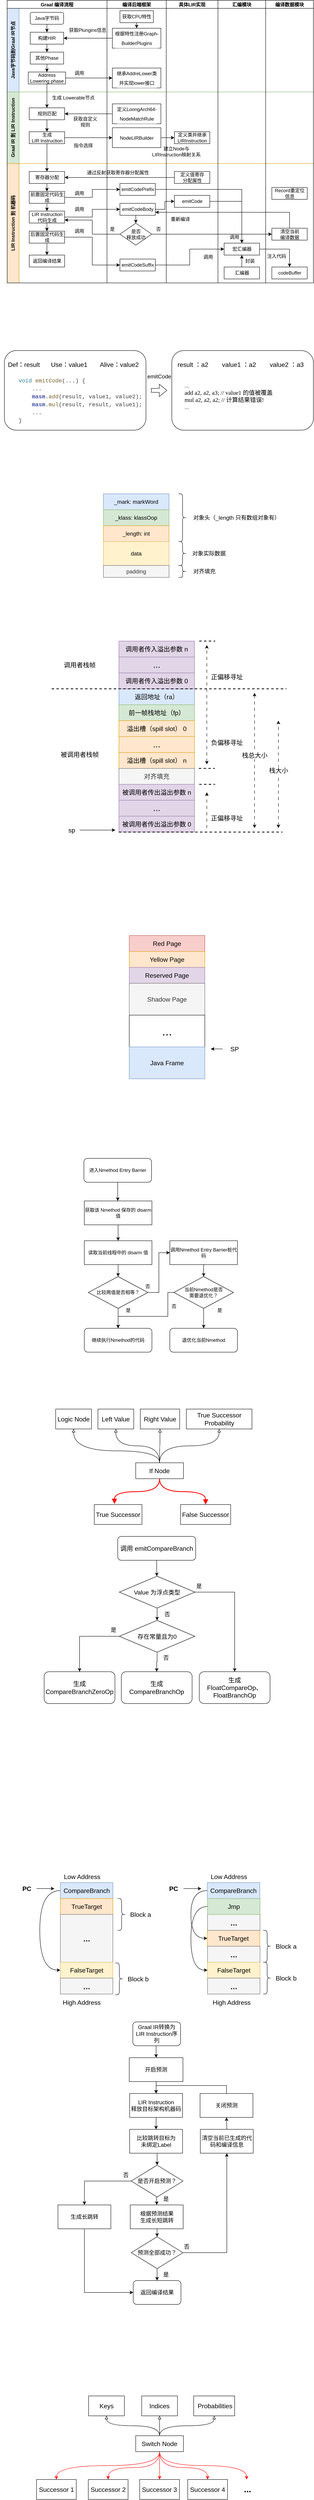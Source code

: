 <mxfile version="26.0.16">
  <diagram name="Page-1" id="acwCKmZkidqvUQwCOqH5">
    <mxGraphModel dx="1426" dy="755" grid="1" gridSize="10" guides="1" tooltips="1" connect="1" arrows="1" fold="1" page="1" pageScale="1" pageWidth="827" pageHeight="1169" math="0" shadow="0">
      <root>
        <mxCell id="0" />
        <mxCell id="1" parent="0" />
        <mxCell id="GOm38GStyMNKn4AWp28O-10" value="&lt;div style=&quot;&quot;&gt;&lt;font face=&quot;Verdana&quot; style=&quot;font-size: 15px;&quot;&gt;&lt;br&gt;&lt;/font&gt;&lt;/div&gt;&lt;div style=&quot;&quot;&gt;&lt;font face=&quot;Verdana&quot; style=&quot;font-size: 15px;&quot;&gt;&lt;br&gt;&lt;/font&gt;&lt;/div&gt;&lt;div style=&quot;&quot;&gt;&lt;font style=&quot;font-size: 15px;&quot; face=&quot;Verdana&quot;&gt;&lt;br&gt;&lt;/font&gt;&lt;/div&gt;&lt;div style=&quot;&quot;&gt;&lt;font style=&quot;font-size: 15px;&quot; face=&quot;Verdana&quot;&gt;&lt;br&gt;&lt;/font&gt;&lt;/div&gt;&lt;div style=&quot;&quot;&gt;&lt;font style=&quot;font-size: 15px;&quot; face=&quot;Verdana&quot;&gt;&lt;font style=&quot;&quot;&gt;&lt;span style=&quot;white-space: pre;&quot;&gt;&#x9;&lt;/span&gt;&lt;/font&gt;&lt;span style=&quot;color: light-dark(rgb(59, 59, 59), rgb(186, 186, 186)); white-space: pre; background-color: transparent;&quot;&gt;...&lt;/span&gt;&lt;/font&gt;&lt;/div&gt;&lt;div style=&quot;&quot;&gt;&lt;font face=&quot;Verdana&quot; style=&quot;font-size: 15px;&quot;&gt;&lt;span style=&quot;white-space: pre;&quot;&gt;&#x9;&lt;/span&gt;add a2, a2, a3;&amp;nbsp;&lt;span style=&quot;text-align: center; text-wrap-mode: nowrap; background-color: transparent; color: light-dark(rgb(0, 0, 0), rgb(255, 255, 255));&quot;&gt;&lt;font style=&quot;&quot;&gt;// value1&amp;nbsp;的值被覆盖&lt;/font&gt;&lt;/span&gt;&lt;span style=&quot;text-align: center; text-wrap-mode: nowrap; background-color: transparent; color: light-dark(rgb(0, 0, 0), rgb(255, 255, 255));&quot;&gt;&amp;nbsp;&lt;/span&gt;&lt;br&gt;&lt;/font&gt;&lt;/div&gt;&lt;div style=&quot;&quot;&gt;&lt;font style=&quot;font-size: 15px;&quot; face=&quot;Verdana&quot;&gt;&lt;font style=&quot;&quot;&gt;&lt;span style=&quot;white-space: pre;&quot;&gt;&#x9;&lt;/span&gt;mul a2, a2, a2; //&amp;nbsp;计算结果错误!&lt;/font&gt;&lt;br&gt;&lt;/font&gt;&lt;/div&gt;&lt;div style=&quot;&quot;&gt;&lt;font style=&quot;font-size: 15px;&quot; face=&quot;Verdana&quot;&gt;&lt;font style=&quot;&quot;&gt;&lt;span style=&quot;white-space: pre;&quot;&gt;&#x9;&lt;/span&gt;&lt;/font&gt;&lt;span style=&quot;color: light-dark(rgb(59, 59, 59), rgb(186, 186, 186)); white-space: pre; background-color: transparent;&quot;&gt;...&lt;/span&gt;&lt;/font&gt;&lt;/div&gt;&lt;div&gt;&lt;span style=&quot;font-size: 14px; color: light-dark(rgb(59, 59, 59), rgb(186, 186, 186)); font-family: Consolas, &amp;quot;Courier New&amp;quot;, monospace; white-space: pre; background-color: transparent;&quot;&gt;&lt;br&gt;&lt;/span&gt;&lt;/div&gt;" style="rounded=1;whiteSpace=wrap;html=1;align=left;verticalAlign=top;" parent="1" vertex="1">
          <mxGeometry x="442" y="900" width="356" height="200" as="geometry" />
        </mxCell>
        <mxCell id="GOm38GStyMNKn4AWp28O-6" value="&lt;div style=&quot;font-family: Consolas, &amp;quot;Courier New&amp;quot;, monospace; line-height: 19px; white-space: pre;&quot;&gt;&lt;div style=&quot;&quot;&gt;&lt;font style=&quot;font-size: 14px;&quot;&gt;&lt;br&gt;&lt;/font&gt;&lt;/div&gt;&lt;div style=&quot;&quot;&gt;&lt;span&gt;&lt;font style=&quot;font-size: 14px;&quot;&gt;&lt;br&gt;&lt;/font&gt;&lt;/span&gt;&lt;/div&gt;&lt;div style=&quot;&quot;&gt;&lt;span&gt;&lt;font style=&quot;font-size: 14px;&quot;&gt;&lt;br&gt;&lt;/font&gt;&lt;/span&gt;&lt;/div&gt;&lt;div style=&quot;&quot;&gt;&lt;span&gt;&lt;font style=&quot;font-size: 14px;&quot;&gt;&lt;span style=&quot;color: rgb(38, 127, 153);&quot;&gt;    void&lt;/span&gt;&lt;font color=&quot;#3b3b3b&quot;&gt; &lt;/font&gt;&lt;span style=&quot;color: rgb(121, 94, 38);&quot;&gt;emitCode&lt;/span&gt;&lt;font color=&quot;#3b3b3b&quot;&gt;(...) {&lt;/font&gt;&lt;/font&gt;&lt;/span&gt;&lt;/div&gt;&lt;div style=&quot;color: rgb(59, 59, 59);&quot;&gt;&lt;span&gt;&lt;font style=&quot;font-size: 14px;&quot;&gt;&amp;nbsp; &amp;nbsp; &amp;nbsp; &amp;nbsp; ...&lt;/font&gt;&lt;/span&gt;&lt;/div&gt;&lt;div style=&quot;color: rgb(59, 59, 59);&quot;&gt;&lt;span&gt;&lt;font style=&quot;font-size: 14px;&quot;&gt;&amp;nbsp; &amp;nbsp; &amp;nbsp; &amp;nbsp; &lt;span style=&quot;color: rgb(0, 16, 128);&quot;&gt;masm&lt;/span&gt;.&lt;span style=&quot;color: rgb(121, 94, 38);&quot;&gt;add&lt;/span&gt;(result, value1, value2);&lt;/font&gt;&lt;/span&gt;&lt;/div&gt;&lt;div style=&quot;color: rgb(59, 59, 59);&quot;&gt;&lt;span&gt;&lt;font style=&quot;font-size: 14px;&quot;&gt;&amp;nbsp; &amp;nbsp; &amp;nbsp; &amp;nbsp; &lt;span style=&quot;color: rgb(0, 16, 128);&quot;&gt;masm&lt;/span&gt;.&lt;span style=&quot;color: rgb(121, 94, 38);&quot;&gt;mul&lt;/span&gt;(result, result, value1);&lt;/font&gt;&lt;/span&gt;&lt;/div&gt;&lt;div style=&quot;color: rgb(59, 59, 59);&quot;&gt;&lt;span&gt;&lt;font style=&quot;font-size: 14px;&quot;&gt;&amp;nbsp; &amp;nbsp; &amp;nbsp; &amp;nbsp; ...&lt;/font&gt;&lt;/span&gt;&lt;/div&gt;&lt;div style=&quot;color: rgb(59, 59, 59);&quot;&gt;&lt;font style=&quot;font-size: 14px;&quot;&gt;&amp;nbsp; &amp;nbsp; }&lt;/font&gt;&lt;/div&gt;&lt;/div&gt;" style="rounded=1;whiteSpace=wrap;html=1;align=left;verticalAlign=top;" parent="1" vertex="1">
          <mxGeometry x="21" y="900" width="356" height="200" as="geometry" />
        </mxCell>
        <mxCell id="b25NzEHvAgJfCk7m8K_a-11" value="" style="swimlane;childLayout=stackLayout;resizeParent=1;resizeParentMax=0;horizontal=1;startSize=0;horizontalStack=0;html=1;" parent="1" vertex="1">
          <mxGeometry x="28" y="40" width="770" height="690" as="geometry" />
        </mxCell>
        <mxCell id="b25NzEHvAgJfCk7m8K_a-12" value="&lt;font&gt;Java字节码到Graal IR节点&lt;/font&gt;" style="swimlane;startSize=30;horizontal=0;html=1;fillColor=#dae8fc;strokeColor=#6c8ebf;" parent="b25NzEHvAgJfCk7m8K_a-11" vertex="1">
          <mxGeometry width="770" height="210" as="geometry" />
        </mxCell>
        <mxCell id="b25NzEHvAgJfCk7m8K_a-32" value="Graal IR 到 LIR Instruction" style="swimlane;startSize=30;horizontal=0;html=1;fillColor=#d5e8d4;strokeColor=#82b366;" parent="b25NzEHvAgJfCk7m8K_a-11" vertex="1">
          <mxGeometry y="210" width="770" height="180" as="geometry" />
        </mxCell>
        <mxCell id="b25NzEHvAgJfCk7m8K_a-13" value="LIR Instruction 到 机器码" style="swimlane;startSize=30;horizontal=0;html=1;fillColor=#ffe6cc;strokeColor=#d79b00;" parent="b25NzEHvAgJfCk7m8K_a-11" vertex="1">
          <mxGeometry y="390" width="770" height="300" as="geometry">
            <mxRectangle y="120" width="600" height="30" as="alternateBounds" />
          </mxGeometry>
        </mxCell>
        <mxCell id="b25NzEHvAgJfCk7m8K_a-33" value="" style="swimlane;childLayout=stackLayout;resizeParent=1;resizeParentMax=0;startSize=0;horizontal=0;horizontalStack=1;" parent="1" vertex="1">
          <mxGeometry x="28" y="20" width="770" height="710" as="geometry" />
        </mxCell>
        <mxCell id="b25NzEHvAgJfCk7m8K_a-34" value="Graal 编译流程" style="swimlane;startSize=20;" parent="b25NzEHvAgJfCk7m8K_a-33" vertex="1">
          <mxGeometry width="251" height="710" as="geometry" />
        </mxCell>
        <mxCell id="b25NzEHvAgJfCk7m8K_a-96" style="edgeStyle=orthogonalEdgeStyle;rounded=0;orthogonalLoop=1;jettySize=auto;html=1;exitX=0.5;exitY=1;exitDx=0;exitDy=0;entryX=0.5;entryY=0;entryDx=0;entryDy=0;" parent="b25NzEHvAgJfCk7m8K_a-34" source="b25NzEHvAgJfCk7m8K_a-37" target="b25NzEHvAgJfCk7m8K_a-42" edge="1">
          <mxGeometry relative="1" as="geometry" />
        </mxCell>
        <mxCell id="b25NzEHvAgJfCk7m8K_a-37" value="Java字节码" style="rounded=1;whiteSpace=wrap;html=1;" parent="b25NzEHvAgJfCk7m8K_a-34" vertex="1">
          <mxGeometry x="58" y="30" width="84" height="30" as="geometry" />
        </mxCell>
        <mxCell id="b25NzEHvAgJfCk7m8K_a-97" style="edgeStyle=orthogonalEdgeStyle;rounded=0;orthogonalLoop=1;jettySize=auto;html=1;exitX=0.5;exitY=1;exitDx=0;exitDy=0;entryX=0.5;entryY=0;entryDx=0;entryDy=0;" parent="b25NzEHvAgJfCk7m8K_a-34" source="b25NzEHvAgJfCk7m8K_a-42" target="b25NzEHvAgJfCk7m8K_a-53" edge="1">
          <mxGeometry relative="1" as="geometry" />
        </mxCell>
        <mxCell id="b25NzEHvAgJfCk7m8K_a-42" value="构建HIR" style="rounded=0;whiteSpace=wrap;html=1;" parent="b25NzEHvAgJfCk7m8K_a-34" vertex="1">
          <mxGeometry x="58" y="80" width="84" height="30" as="geometry" />
        </mxCell>
        <mxCell id="b25NzEHvAgJfCk7m8K_a-99" style="edgeStyle=orthogonalEdgeStyle;rounded=0;orthogonalLoop=1;jettySize=auto;html=1;exitX=0.5;exitY=1;exitDx=0;exitDy=0;entryX=0.5;entryY=0;entryDx=0;entryDy=0;" parent="b25NzEHvAgJfCk7m8K_a-34" source="b25NzEHvAgJfCk7m8K_a-52" target="b25NzEHvAgJfCk7m8K_a-58" edge="1">
          <mxGeometry relative="1" as="geometry" />
        </mxCell>
        <mxCell id="b25NzEHvAgJfCk7m8K_a-52" value="Address Lowering phase" style="rounded=0;whiteSpace=wrap;html=1;" parent="b25NzEHvAgJfCk7m8K_a-34" vertex="1">
          <mxGeometry x="53" y="180" width="94" height="30" as="geometry" />
        </mxCell>
        <mxCell id="b25NzEHvAgJfCk7m8K_a-98" style="edgeStyle=orthogonalEdgeStyle;rounded=0;orthogonalLoop=1;jettySize=auto;html=1;exitX=0.5;exitY=1;exitDx=0;exitDy=0;entryX=0.5;entryY=0;entryDx=0;entryDy=0;" parent="b25NzEHvAgJfCk7m8K_a-34" source="b25NzEHvAgJfCk7m8K_a-53" target="b25NzEHvAgJfCk7m8K_a-52" edge="1">
          <mxGeometry relative="1" as="geometry" />
        </mxCell>
        <mxCell id="b25NzEHvAgJfCk7m8K_a-53" value="其他Phase" style="rounded=0;whiteSpace=wrap;html=1;" parent="b25NzEHvAgJfCk7m8K_a-34" vertex="1">
          <mxGeometry x="58" y="130" width="84" height="30" as="geometry" />
        </mxCell>
        <mxCell id="b25NzEHvAgJfCk7m8K_a-101" style="edgeStyle=orthogonalEdgeStyle;rounded=0;orthogonalLoop=1;jettySize=auto;html=1;exitX=0.5;exitY=1;exitDx=0;exitDy=0;entryX=0.5;entryY=0;entryDx=0;entryDy=0;" parent="b25NzEHvAgJfCk7m8K_a-34" source="b25NzEHvAgJfCk7m8K_a-58" target="b25NzEHvAgJfCk7m8K_a-59" edge="1">
          <mxGeometry relative="1" as="geometry" />
        </mxCell>
        <mxCell id="b25NzEHvAgJfCk7m8K_a-58" value="规则匹配" style="rounded=0;whiteSpace=wrap;html=1;" parent="b25NzEHvAgJfCk7m8K_a-34" vertex="1">
          <mxGeometry x="55.5" y="270" width="89" height="30" as="geometry" />
        </mxCell>
        <mxCell id="b25NzEHvAgJfCk7m8K_a-104" style="edgeStyle=orthogonalEdgeStyle;rounded=0;orthogonalLoop=1;jettySize=auto;html=1;exitX=0.5;exitY=1;exitDx=0;exitDy=0;entryX=0.5;entryY=0;entryDx=0;entryDy=0;" parent="b25NzEHvAgJfCk7m8K_a-34" source="b25NzEHvAgJfCk7m8K_a-59" target="b25NzEHvAgJfCk7m8K_a-60" edge="1">
          <mxGeometry relative="1" as="geometry" />
        </mxCell>
        <mxCell id="b25NzEHvAgJfCk7m8K_a-59" value="生成&lt;br&gt;LIR Instruction" style="rounded=0;whiteSpace=wrap;html=1;" parent="b25NzEHvAgJfCk7m8K_a-34" vertex="1">
          <mxGeometry x="55.5" y="330" width="89" height="30" as="geometry" />
        </mxCell>
        <mxCell id="b25NzEHvAgJfCk7m8K_a-105" style="edgeStyle=orthogonalEdgeStyle;rounded=0;orthogonalLoop=1;jettySize=auto;html=1;exitX=0.5;exitY=1;exitDx=0;exitDy=0;entryX=0.5;entryY=0;entryDx=0;entryDy=0;" parent="b25NzEHvAgJfCk7m8K_a-34" source="b25NzEHvAgJfCk7m8K_a-60" target="b25NzEHvAgJfCk7m8K_a-61" edge="1">
          <mxGeometry relative="1" as="geometry" />
        </mxCell>
        <mxCell id="b25NzEHvAgJfCk7m8K_a-60" value="寄存器分配" style="rounded=0;whiteSpace=wrap;html=1;" parent="b25NzEHvAgJfCk7m8K_a-34" vertex="1">
          <mxGeometry x="55.5" y="430" width="89" height="30" as="geometry" />
        </mxCell>
        <mxCell id="b25NzEHvAgJfCk7m8K_a-106" style="edgeStyle=orthogonalEdgeStyle;rounded=0;orthogonalLoop=1;jettySize=auto;html=1;exitX=0.5;exitY=1;exitDx=0;exitDy=0;entryX=0.5;entryY=0;entryDx=0;entryDy=0;" parent="b25NzEHvAgJfCk7m8K_a-34" source="b25NzEHvAgJfCk7m8K_a-61" target="b25NzEHvAgJfCk7m8K_a-63" edge="1">
          <mxGeometry relative="1" as="geometry" />
        </mxCell>
        <mxCell id="b25NzEHvAgJfCk7m8K_a-61" value="前置固定代码生成" style="rounded=0;whiteSpace=wrap;html=1;" parent="b25NzEHvAgJfCk7m8K_a-34" vertex="1">
          <mxGeometry x="55.5" y="480" width="89" height="30" as="geometry" />
        </mxCell>
        <mxCell id="b25NzEHvAgJfCk7m8K_a-110" style="edgeStyle=orthogonalEdgeStyle;rounded=0;orthogonalLoop=1;jettySize=auto;html=1;exitX=0.5;exitY=1;exitDx=0;exitDy=0;entryX=0.5;entryY=0;entryDx=0;entryDy=0;" parent="b25NzEHvAgJfCk7m8K_a-34" source="b25NzEHvAgJfCk7m8K_a-63" target="b25NzEHvAgJfCk7m8K_a-64" edge="1">
          <mxGeometry relative="1" as="geometry" />
        </mxCell>
        <mxCell id="b25NzEHvAgJfCk7m8K_a-63" value="LIR Instruction&lt;br&gt;代码生成" style="rounded=0;whiteSpace=wrap;html=1;" parent="b25NzEHvAgJfCk7m8K_a-34" vertex="1">
          <mxGeometry x="55.5" y="529.5" width="89" height="30" as="geometry" />
        </mxCell>
        <mxCell id="b25NzEHvAgJfCk7m8K_a-111" style="edgeStyle=orthogonalEdgeStyle;rounded=0;orthogonalLoop=1;jettySize=auto;html=1;exitX=0.5;exitY=1;exitDx=0;exitDy=0;entryX=0.5;entryY=0;entryDx=0;entryDy=0;" parent="b25NzEHvAgJfCk7m8K_a-34" source="b25NzEHvAgJfCk7m8K_a-64" target="b25NzEHvAgJfCk7m8K_a-94" edge="1">
          <mxGeometry relative="1" as="geometry" />
        </mxCell>
        <mxCell id="b25NzEHvAgJfCk7m8K_a-64" value="后置固定代码生成" style="rounded=0;whiteSpace=wrap;html=1;" parent="b25NzEHvAgJfCk7m8K_a-34" vertex="1">
          <mxGeometry x="55.5" y="580" width="89" height="30" as="geometry" />
        </mxCell>
        <mxCell id="b25NzEHvAgJfCk7m8K_a-75" value="&lt;font&gt;指令选择&lt;/font&gt;" style="text;html=1;align=center;verticalAlign=middle;resizable=0;points=[];autosize=1;strokeColor=none;fillColor=none;" parent="b25NzEHvAgJfCk7m8K_a-34" vertex="1">
          <mxGeometry x="156" y="350" width="70" height="30" as="geometry" />
        </mxCell>
        <mxCell id="b25NzEHvAgJfCk7m8K_a-94" value="返回编译结果" style="rounded=0;whiteSpace=wrap;html=1;" parent="b25NzEHvAgJfCk7m8K_a-34" vertex="1">
          <mxGeometry x="55.5" y="640" width="89" height="30" as="geometry" />
        </mxCell>
        <mxCell id="b25NzEHvAgJfCk7m8K_a-100" value="&lt;font&gt;生成 Lowerable节点&lt;/font&gt;" style="text;html=1;align=center;verticalAlign=middle;resizable=0;points=[];autosize=1;strokeColor=none;fillColor=none;" parent="b25NzEHvAgJfCk7m8K_a-34" vertex="1">
          <mxGeometry x="101" y="230" width="130" height="30" as="geometry" />
        </mxCell>
        <mxCell id="b25NzEHvAgJfCk7m8K_a-103" value="&lt;font&gt;获取自定义&lt;br&gt;规则&lt;/font&gt;" style="text;html=1;align=center;verticalAlign=middle;resizable=0;points=[];autosize=1;strokeColor=none;fillColor=none;" parent="b25NzEHvAgJfCk7m8K_a-34" vertex="1">
          <mxGeometry x="156" y="285" width="80" height="40" as="geometry" />
        </mxCell>
        <mxCell id="b25NzEHvAgJfCk7m8K_a-134" value="获取Plungins信息" style="text;html=1;align=center;verticalAlign=middle;resizable=0;points=[];autosize=1;strokeColor=none;fillColor=none;" parent="b25NzEHvAgJfCk7m8K_a-34" vertex="1">
          <mxGeometry x="142" y="60" width="120" height="30" as="geometry" />
        </mxCell>
        <mxCell id="ZIrlAmSXeeNBOR1hbLx5-2" value="调用" style="text;html=1;align=center;verticalAlign=middle;resizable=0;points=[];autosize=1;strokeColor=none;fillColor=none;" parent="b25NzEHvAgJfCk7m8K_a-34" vertex="1">
          <mxGeometry x="156" y="470" width="50" height="30" as="geometry" />
        </mxCell>
        <mxCell id="ZIrlAmSXeeNBOR1hbLx5-3" value="调用" style="text;html=1;align=center;verticalAlign=middle;resizable=0;points=[];autosize=1;strokeColor=none;fillColor=none;" parent="b25NzEHvAgJfCk7m8K_a-34" vertex="1">
          <mxGeometry x="156" y="510" width="50" height="30" as="geometry" />
        </mxCell>
        <mxCell id="ZIrlAmSXeeNBOR1hbLx5-4" value="调用" style="text;html=1;align=center;verticalAlign=middle;resizable=0;points=[];autosize=1;strokeColor=none;fillColor=none;" parent="b25NzEHvAgJfCk7m8K_a-34" vertex="1">
          <mxGeometry x="156" y="565" width="50" height="30" as="geometry" />
        </mxCell>
        <mxCell id="ZIrlAmSXeeNBOR1hbLx5-1" value="调用" style="text;html=1;align=center;verticalAlign=middle;resizable=0;points=[];autosize=1;strokeColor=none;fillColor=none;" parent="b25NzEHvAgJfCk7m8K_a-34" vertex="1">
          <mxGeometry x="156" y="168" width="50" height="30" as="geometry" />
        </mxCell>
        <mxCell id="b25NzEHvAgJfCk7m8K_a-41" value="编译后端框架" style="swimlane;startSize=20;" parent="b25NzEHvAgJfCk7m8K_a-33" vertex="1">
          <mxGeometry x="251" width="149" height="710" as="geometry" />
        </mxCell>
        <mxCell id="b25NzEHvAgJfCk7m8K_a-66" value="&lt;div style=&quot;background-color: rgb(255, 255, 255); line-height: 24px; white-space: pre;&quot;&gt;&lt;font face=&quot;Helvetica&quot;&gt;根据特性注册Graph-&lt;br/&gt;BuilderPlugins&lt;/font&gt;&lt;/div&gt;" style="rounded=0;whiteSpace=wrap;html=1;" parent="b25NzEHvAgJfCk7m8K_a-41" vertex="1">
          <mxGeometry x="13.5" y="70" width="122" height="50" as="geometry" />
        </mxCell>
        <mxCell id="b25NzEHvAgJfCk7m8K_a-68" style="edgeStyle=orthogonalEdgeStyle;rounded=0;orthogonalLoop=1;jettySize=auto;html=1;exitX=0.5;exitY=1;exitDx=0;exitDy=0;entryX=0.5;entryY=0;entryDx=0;entryDy=0;" parent="b25NzEHvAgJfCk7m8K_a-41" source="b25NzEHvAgJfCk7m8K_a-67" target="b25NzEHvAgJfCk7m8K_a-66" edge="1">
          <mxGeometry relative="1" as="geometry" />
        </mxCell>
        <mxCell id="b25NzEHvAgJfCk7m8K_a-67" value="获取CPU特性" style="rounded=0;whiteSpace=wrap;html=1;" parent="b25NzEHvAgJfCk7m8K_a-41" vertex="1">
          <mxGeometry x="32.5" y="26" width="84" height="30" as="geometry" />
        </mxCell>
        <mxCell id="b25NzEHvAgJfCk7m8K_a-70" value="&lt;div style=&quot;background-color: rgb(255, 255, 255); line-height: 24px; white-space: pre;&quot;&gt;继承AddreLower类&lt;br/&gt;并实现lower接口&lt;/div&gt;" style="rounded=0;whiteSpace=wrap;html=1;" parent="b25NzEHvAgJfCk7m8K_a-41" vertex="1">
          <mxGeometry x="13.5" y="170" width="122" height="50" as="geometry" />
        </mxCell>
        <mxCell id="b25NzEHvAgJfCk7m8K_a-72" value="&lt;div style=&quot;background-color: rgb(255, 255, 255); line-height: 24px; white-space: pre;&quot;&gt;定义LoongArch64-&lt;br/&gt;NodeMatchRule&lt;/div&gt;" style="rounded=0;whiteSpace=wrap;html=1;" parent="b25NzEHvAgJfCk7m8K_a-41" vertex="1">
          <mxGeometry x="13.5" y="260" width="122" height="50" as="geometry" />
        </mxCell>
        <mxCell id="b25NzEHvAgJfCk7m8K_a-73" value="&lt;div style=&quot;background-color: rgb(255, 255, 255); line-height: 24px; white-space: pre;&quot;&gt;NodeLIRBuilder&lt;/div&gt;" style="rounded=0;whiteSpace=wrap;html=1;" parent="b25NzEHvAgJfCk7m8K_a-41" vertex="1">
          <mxGeometry x="13.5" y="320" width="122" height="50" as="geometry" />
        </mxCell>
        <mxCell id="b25NzEHvAgJfCk7m8K_a-85" value="emitCodePrefix" style="rounded=0;whiteSpace=wrap;html=1;" parent="b25NzEHvAgJfCk7m8K_a-41" vertex="1">
          <mxGeometry x="32.5" y="460" width="89" height="30" as="geometry" />
        </mxCell>
        <mxCell id="b25NzEHvAgJfCk7m8K_a-109" style="edgeStyle=orthogonalEdgeStyle;rounded=0;orthogonalLoop=1;jettySize=auto;html=1;exitX=0.5;exitY=1;exitDx=0;exitDy=0;entryX=0.5;entryY=0;entryDx=0;entryDy=0;" parent="b25NzEHvAgJfCk7m8K_a-41" source="b25NzEHvAgJfCk7m8K_a-87" target="b25NzEHvAgJfCk7m8K_a-91" edge="1">
          <mxGeometry relative="1" as="geometry" />
        </mxCell>
        <mxCell id="b25NzEHvAgJfCk7m8K_a-87" value="emitCodeBody" style="rounded=0;whiteSpace=wrap;html=1;" parent="b25NzEHvAgJfCk7m8K_a-41" vertex="1">
          <mxGeometry x="32.5" y="510" width="89" height="30" as="geometry" />
        </mxCell>
        <mxCell id="b25NzEHvAgJfCk7m8K_a-88" value="emitCodeSuffix" style="rounded=0;whiteSpace=wrap;html=1;" parent="b25NzEHvAgJfCk7m8K_a-41" vertex="1">
          <mxGeometry x="32.5" y="650" width="89" height="30" as="geometry" />
        </mxCell>
        <mxCell id="b25NzEHvAgJfCk7m8K_a-91" value="是否&lt;br&gt;释放成功" style="rhombus;whiteSpace=wrap;html=1;" parent="b25NzEHvAgJfCk7m8K_a-41" vertex="1">
          <mxGeometry x="32.5" y="560" width="80" height="55" as="geometry" />
        </mxCell>
        <mxCell id="b25NzEHvAgJfCk7m8K_a-116" value="通过反射获取寄存器分配属性" style="text;html=1;align=center;verticalAlign=middle;resizable=0;points=[];autosize=1;strokeColor=none;fillColor=none;" parent="b25NzEHvAgJfCk7m8K_a-41" vertex="1">
          <mxGeometry x="-63.5" y="418" width="180" height="30" as="geometry" />
        </mxCell>
        <mxCell id="b25NzEHvAgJfCk7m8K_a-121" value="否" style="text;html=1;align=center;verticalAlign=middle;resizable=0;points=[];autosize=1;strokeColor=none;fillColor=none;" parent="b25NzEHvAgJfCk7m8K_a-41" vertex="1">
          <mxGeometry x="109" y="560" width="40" height="30" as="geometry" />
        </mxCell>
        <mxCell id="b25NzEHvAgJfCk7m8K_a-118" value="是" style="text;html=1;align=center;verticalAlign=middle;resizable=0;points=[];autosize=1;strokeColor=none;fillColor=none;" parent="b25NzEHvAgJfCk7m8K_a-41" vertex="1">
          <mxGeometry x="-7.5" y="560" width="40" height="30" as="geometry" />
        </mxCell>
        <mxCell id="b25NzEHvAgJfCk7m8K_a-36" value="具体LIR实现" style="swimlane;startSize=20;" parent="b25NzEHvAgJfCk7m8K_a-33" vertex="1">
          <mxGeometry x="400" width="130" height="710" as="geometry" />
        </mxCell>
        <mxCell id="b25NzEHvAgJfCk7m8K_a-76" value="定义值寄存&lt;div&gt;分配属性&lt;/div&gt;" style="rounded=0;whiteSpace=wrap;html=1;" parent="b25NzEHvAgJfCk7m8K_a-36" vertex="1">
          <mxGeometry x="20.5" y="430" width="89" height="30" as="geometry" />
        </mxCell>
        <mxCell id="b25NzEHvAgJfCk7m8K_a-77" value="emitCode" style="rounded=0;whiteSpace=wrap;html=1;" parent="b25NzEHvAgJfCk7m8K_a-36" vertex="1">
          <mxGeometry x="20.5" y="490" width="89" height="30" as="geometry" />
        </mxCell>
        <mxCell id="b25NzEHvAgJfCk7m8K_a-78" value="定义类并继承LIRInstruction" style="rounded=0;whiteSpace=wrap;html=1;" parent="b25NzEHvAgJfCk7m8K_a-36" vertex="1">
          <mxGeometry x="20.5" y="330" width="89" height="30" as="geometry" />
        </mxCell>
        <mxCell id="b25NzEHvAgJfCk7m8K_a-84" value="建立Node与&lt;br&gt;LIRInstruction映射关系" style="text;html=1;align=center;verticalAlign=middle;resizable=0;points=[];autosize=1;strokeColor=none;fillColor=none;" parent="b25NzEHvAgJfCk7m8K_a-36" vertex="1">
          <mxGeometry x="-50" y="360" width="150" height="40" as="geometry" />
        </mxCell>
        <mxCell id="b25NzEHvAgJfCk7m8K_a-122" value="重新编译" style="text;html=1;align=center;verticalAlign=middle;resizable=0;points=[];autosize=1;strokeColor=none;fillColor=none;" parent="b25NzEHvAgJfCk7m8K_a-36" vertex="1">
          <mxGeometry y="535" width="70" height="30" as="geometry" />
        </mxCell>
        <mxCell id="b25NzEHvAgJfCk7m8K_a-132" value="调用" style="text;html=1;align=center;verticalAlign=middle;resizable=0;points=[];autosize=1;strokeColor=none;fillColor=none;" parent="b25NzEHvAgJfCk7m8K_a-36" vertex="1">
          <mxGeometry x="80" y="630" width="50" height="30" as="geometry" />
        </mxCell>
        <mxCell id="b25NzEHvAgJfCk7m8K_a-55" value="汇编模块" style="swimlane;startSize=20;" parent="b25NzEHvAgJfCk7m8K_a-33" vertex="1">
          <mxGeometry x="530" width="120" height="710" as="geometry" />
        </mxCell>
        <mxCell id="b25NzEHvAgJfCk7m8K_a-80" value="宏汇编器" style="rounded=0;whiteSpace=wrap;html=1;" parent="b25NzEHvAgJfCk7m8K_a-55" vertex="1">
          <mxGeometry x="15.5" y="610" width="89" height="30" as="geometry" />
        </mxCell>
        <mxCell id="b25NzEHvAgJfCk7m8K_a-82" style="edgeStyle=orthogonalEdgeStyle;rounded=0;orthogonalLoop=1;jettySize=auto;html=1;exitX=0.5;exitY=0;exitDx=0;exitDy=0;entryX=0.5;entryY=1;entryDx=0;entryDy=0;" parent="b25NzEHvAgJfCk7m8K_a-55" source="b25NzEHvAgJfCk7m8K_a-81" target="b25NzEHvAgJfCk7m8K_a-80" edge="1">
          <mxGeometry relative="1" as="geometry" />
        </mxCell>
        <mxCell id="b25NzEHvAgJfCk7m8K_a-81" value="汇编器" style="rounded=0;whiteSpace=wrap;html=1;" parent="b25NzEHvAgJfCk7m8K_a-55" vertex="1">
          <mxGeometry x="15.5" y="670" width="89" height="30" as="geometry" />
        </mxCell>
        <mxCell id="b25NzEHvAgJfCk7m8K_a-135" value="封装" style="text;html=1;align=center;verticalAlign=middle;resizable=0;points=[];autosize=1;strokeColor=none;fillColor=none;" parent="b25NzEHvAgJfCk7m8K_a-55" vertex="1">
          <mxGeometry x="54.5" y="640" width="50" height="30" as="geometry" />
        </mxCell>
        <mxCell id="b25NzEHvAgJfCk7m8K_a-131" value="调用" style="text;html=1;align=center;verticalAlign=middle;resizable=0;points=[];autosize=1;strokeColor=none;fillColor=none;" parent="b25NzEHvAgJfCk7m8K_a-55" vertex="1">
          <mxGeometry x="15.5" y="580" width="50" height="30" as="geometry" />
        </mxCell>
        <mxCell id="b25NzEHvAgJfCk7m8K_a-89" value="编译数据模块" style="swimlane;startSize=20;" parent="b25NzEHvAgJfCk7m8K_a-33" vertex="1">
          <mxGeometry x="650" width="120" height="710" as="geometry" />
        </mxCell>
        <mxCell id="b25NzEHvAgJfCk7m8K_a-92" value="Record重定位&lt;br&gt;信息" style="rounded=0;whiteSpace=wrap;html=1;" parent="b25NzEHvAgJfCk7m8K_a-89" vertex="1">
          <mxGeometry x="15.5" y="470" width="89" height="30" as="geometry" />
        </mxCell>
        <mxCell id="b25NzEHvAgJfCk7m8K_a-93" value="清空当前&lt;br&gt;编译数据" style="rounded=0;whiteSpace=wrap;html=1;" parent="b25NzEHvAgJfCk7m8K_a-89" vertex="1">
          <mxGeometry x="15.5" y="572.5" width="89" height="30" as="geometry" />
        </mxCell>
        <mxCell id="b25NzEHvAgJfCk7m8K_a-136" value="codeBuffer" style="rounded=0;whiteSpace=wrap;html=1;" parent="b25NzEHvAgJfCk7m8K_a-89" vertex="1">
          <mxGeometry x="15.5" y="670" width="89" height="30" as="geometry" />
        </mxCell>
        <mxCell id="b25NzEHvAgJfCk7m8K_a-138" value="注入代码" style="text;html=1;align=center;verticalAlign=middle;resizable=0;points=[];autosize=1;strokeColor=none;fillColor=none;" parent="b25NzEHvAgJfCk7m8K_a-89" vertex="1">
          <mxGeometry x="-8" y="628" width="70" height="30" as="geometry" />
        </mxCell>
        <mxCell id="b25NzEHvAgJfCk7m8K_a-69" style="edgeStyle=orthogonalEdgeStyle;rounded=0;orthogonalLoop=1;jettySize=auto;html=1;exitX=0;exitY=0.5;exitDx=0;exitDy=0;entryX=1;entryY=0.5;entryDx=0;entryDy=0;" parent="b25NzEHvAgJfCk7m8K_a-33" source="b25NzEHvAgJfCk7m8K_a-66" target="b25NzEHvAgJfCk7m8K_a-42" edge="1">
          <mxGeometry relative="1" as="geometry" />
        </mxCell>
        <mxCell id="b25NzEHvAgJfCk7m8K_a-71" style="edgeStyle=orthogonalEdgeStyle;rounded=0;orthogonalLoop=1;jettySize=auto;html=1;exitX=1;exitY=0.5;exitDx=0;exitDy=0;entryX=0;entryY=0.5;entryDx=0;entryDy=0;" parent="b25NzEHvAgJfCk7m8K_a-33" source="b25NzEHvAgJfCk7m8K_a-52" target="b25NzEHvAgJfCk7m8K_a-70" edge="1">
          <mxGeometry relative="1" as="geometry" />
        </mxCell>
        <mxCell id="b25NzEHvAgJfCk7m8K_a-74" style="edgeStyle=orthogonalEdgeStyle;rounded=0;orthogonalLoop=1;jettySize=auto;html=1;exitX=1;exitY=0.5;exitDx=0;exitDy=0;entryX=0;entryY=0.5;entryDx=0;entryDy=0;" parent="b25NzEHvAgJfCk7m8K_a-33" source="b25NzEHvAgJfCk7m8K_a-59" target="b25NzEHvAgJfCk7m8K_a-73" edge="1">
          <mxGeometry relative="1" as="geometry" />
        </mxCell>
        <mxCell id="b25NzEHvAgJfCk7m8K_a-83" style="edgeStyle=orthogonalEdgeStyle;rounded=0;orthogonalLoop=1;jettySize=auto;html=1;exitX=1;exitY=0.5;exitDx=0;exitDy=0;entryX=0;entryY=0.5;entryDx=0;entryDy=0;" parent="b25NzEHvAgJfCk7m8K_a-33" source="b25NzEHvAgJfCk7m8K_a-73" target="b25NzEHvAgJfCk7m8K_a-78" edge="1">
          <mxGeometry relative="1" as="geometry" />
        </mxCell>
        <mxCell id="b25NzEHvAgJfCk7m8K_a-102" style="edgeStyle=orthogonalEdgeStyle;rounded=0;orthogonalLoop=1;jettySize=auto;html=1;exitX=0;exitY=0.5;exitDx=0;exitDy=0;entryX=1;entryY=0.5;entryDx=0;entryDy=0;" parent="b25NzEHvAgJfCk7m8K_a-33" source="b25NzEHvAgJfCk7m8K_a-72" target="b25NzEHvAgJfCk7m8K_a-58" edge="1">
          <mxGeometry relative="1" as="geometry" />
        </mxCell>
        <mxCell id="b25NzEHvAgJfCk7m8K_a-107" style="edgeStyle=orthogonalEdgeStyle;rounded=0;orthogonalLoop=1;jettySize=auto;html=1;exitX=1;exitY=0.5;exitDx=0;exitDy=0;entryX=0;entryY=0.5;entryDx=0;entryDy=0;" parent="b25NzEHvAgJfCk7m8K_a-33" source="b25NzEHvAgJfCk7m8K_a-61" target="b25NzEHvAgJfCk7m8K_a-85" edge="1">
          <mxGeometry relative="1" as="geometry" />
        </mxCell>
        <mxCell id="b25NzEHvAgJfCk7m8K_a-108" style="edgeStyle=orthogonalEdgeStyle;rounded=0;orthogonalLoop=1;jettySize=auto;html=1;exitX=1;exitY=0.5;exitDx=0;exitDy=0;" parent="b25NzEHvAgJfCk7m8K_a-33" source="b25NzEHvAgJfCk7m8K_a-63" target="b25NzEHvAgJfCk7m8K_a-87" edge="1">
          <mxGeometry relative="1" as="geometry" />
        </mxCell>
        <mxCell id="b25NzEHvAgJfCk7m8K_a-112" style="edgeStyle=orthogonalEdgeStyle;rounded=0;orthogonalLoop=1;jettySize=auto;html=1;exitX=1;exitY=0.5;exitDx=0;exitDy=0;entryX=0;entryY=0.5;entryDx=0;entryDy=0;" parent="b25NzEHvAgJfCk7m8K_a-33" source="b25NzEHvAgJfCk7m8K_a-87" target="b25NzEHvAgJfCk7m8K_a-77" edge="1">
          <mxGeometry relative="1" as="geometry" />
        </mxCell>
        <mxCell id="b25NzEHvAgJfCk7m8K_a-113" style="edgeStyle=orthogonalEdgeStyle;rounded=0;orthogonalLoop=1;jettySize=auto;html=1;exitX=1;exitY=0.5;exitDx=0;exitDy=0;entryX=0;entryY=0.5;entryDx=0;entryDy=0;" parent="b25NzEHvAgJfCk7m8K_a-33" source="b25NzEHvAgJfCk7m8K_a-64" target="b25NzEHvAgJfCk7m8K_a-88" edge="1">
          <mxGeometry relative="1" as="geometry" />
        </mxCell>
        <mxCell id="b25NzEHvAgJfCk7m8K_a-115" style="edgeStyle=orthogonalEdgeStyle;rounded=0;orthogonalLoop=1;jettySize=auto;html=1;exitX=0;exitY=0.5;exitDx=0;exitDy=0;entryX=1;entryY=0.5;entryDx=0;entryDy=0;" parent="b25NzEHvAgJfCk7m8K_a-33" source="b25NzEHvAgJfCk7m8K_a-76" target="b25NzEHvAgJfCk7m8K_a-60" edge="1">
          <mxGeometry relative="1" as="geometry" />
        </mxCell>
        <mxCell id="b25NzEHvAgJfCk7m8K_a-117" style="edgeStyle=orthogonalEdgeStyle;rounded=0;orthogonalLoop=1;jettySize=auto;html=1;exitX=0;exitY=0.5;exitDx=0;exitDy=0;entryX=1;entryY=0.75;entryDx=0;entryDy=0;" parent="b25NzEHvAgJfCk7m8K_a-33" source="b25NzEHvAgJfCk7m8K_a-91" target="b25NzEHvAgJfCk7m8K_a-63" edge="1">
          <mxGeometry relative="1" as="geometry" />
        </mxCell>
        <mxCell id="b25NzEHvAgJfCk7m8K_a-119" style="edgeStyle=orthogonalEdgeStyle;rounded=0;orthogonalLoop=1;jettySize=auto;html=1;exitX=1;exitY=0.5;exitDx=0;exitDy=0;entryX=0;entryY=0.5;entryDx=0;entryDy=0;" parent="b25NzEHvAgJfCk7m8K_a-33" source="b25NzEHvAgJfCk7m8K_a-91" target="b25NzEHvAgJfCk7m8K_a-93" edge="1">
          <mxGeometry relative="1" as="geometry" />
        </mxCell>
        <mxCell id="b25NzEHvAgJfCk7m8K_a-120" style="edgeStyle=orthogonalEdgeStyle;rounded=0;orthogonalLoop=1;jettySize=auto;html=1;exitX=0.5;exitY=0;exitDx=0;exitDy=0;entryX=1;entryY=0.75;entryDx=0;entryDy=0;" parent="b25NzEHvAgJfCk7m8K_a-33" source="b25NzEHvAgJfCk7m8K_a-93" target="b25NzEHvAgJfCk7m8K_a-87" edge="1">
          <mxGeometry relative="1" as="geometry" />
        </mxCell>
        <mxCell id="b25NzEHvAgJfCk7m8K_a-129" style="edgeStyle=orthogonalEdgeStyle;rounded=0;orthogonalLoop=1;jettySize=auto;html=1;exitX=1;exitY=0.5;exitDx=0;exitDy=0;entryX=0;entryY=0.5;entryDx=0;entryDy=0;" parent="b25NzEHvAgJfCk7m8K_a-33" source="b25NzEHvAgJfCk7m8K_a-88" target="b25NzEHvAgJfCk7m8K_a-80" edge="1">
          <mxGeometry relative="1" as="geometry" />
        </mxCell>
        <mxCell id="b25NzEHvAgJfCk7m8K_a-137" style="edgeStyle=orthogonalEdgeStyle;rounded=0;orthogonalLoop=1;jettySize=auto;html=1;exitX=1;exitY=0.5;exitDx=0;exitDy=0;entryX=0.5;entryY=0;entryDx=0;entryDy=0;" parent="b25NzEHvAgJfCk7m8K_a-33" source="b25NzEHvAgJfCk7m8K_a-80" target="b25NzEHvAgJfCk7m8K_a-136" edge="1">
          <mxGeometry relative="1" as="geometry" />
        </mxCell>
        <mxCell id="b25NzEHvAgJfCk7m8K_a-139" style="edgeStyle=orthogonalEdgeStyle;rounded=0;orthogonalLoop=1;jettySize=auto;html=1;exitX=1;exitY=0.5;exitDx=0;exitDy=0;entryX=0.5;entryY=0;entryDx=0;entryDy=0;" parent="b25NzEHvAgJfCk7m8K_a-33" source="b25NzEHvAgJfCk7m8K_a-77" target="b25NzEHvAgJfCk7m8K_a-80" edge="1">
          <mxGeometry relative="1" as="geometry" />
        </mxCell>
        <mxCell id="b25NzEHvAgJfCk7m8K_a-140" style="edgeStyle=orthogonalEdgeStyle;rounded=0;orthogonalLoop=1;jettySize=auto;html=1;exitX=1;exitY=0.5;exitDx=0;exitDy=0;entryX=0.5;entryY=0;entryDx=0;entryDy=0;" parent="b25NzEHvAgJfCk7m8K_a-33" source="b25NzEHvAgJfCk7m8K_a-85" target="b25NzEHvAgJfCk7m8K_a-80" edge="1">
          <mxGeometry relative="1" as="geometry" />
        </mxCell>
        <mxCell id="GOm38GStyMNKn4AWp28O-1" value="&lt;font style=&quot;font-size: 16px;&quot;&gt;Def：result&lt;/font&gt;" style="text;html=1;align=center;verticalAlign=middle;whiteSpace=wrap;rounded=0;" parent="1" vertex="1">
          <mxGeometry x="10" y="920" width="120" height="30" as="geometry" />
        </mxCell>
        <mxCell id="GOm38GStyMNKn4AWp28O-3" value="&lt;font style=&quot;font-size: 16px;&quot;&gt;Use：value1&lt;/font&gt;" style="text;html=1;align=center;verticalAlign=middle;whiteSpace=wrap;rounded=0;" parent="1" vertex="1">
          <mxGeometry x="124" y="920" width="120" height="30" as="geometry" />
        </mxCell>
        <mxCell id="GOm38GStyMNKn4AWp28O-4" value="&lt;font style=&quot;font-size: 16px;&quot;&gt;Alive：value2&lt;/font&gt;" style="text;html=1;align=center;verticalAlign=middle;whiteSpace=wrap;rounded=0;" parent="1" vertex="1">
          <mxGeometry x="250" y="920" width="120" height="30" as="geometry" />
        </mxCell>
        <mxCell id="GOm38GStyMNKn4AWp28O-5" value="" style="shape=flexArrow;endArrow=classic;html=1;rounded=0;" parent="1" edge="1">
          <mxGeometry width="50" height="50" relative="1" as="geometry">
            <mxPoint x="390" y="1000" as="sourcePoint" />
            <mxPoint x="430" y="1000" as="targetPoint" />
          </mxGeometry>
        </mxCell>
        <mxCell id="GOm38GStyMNKn4AWp28O-7" value="&lt;font style=&quot;font-size: 16px;&quot;&gt;result ：a2&lt;/font&gt;" style="text;html=1;align=center;verticalAlign=middle;whiteSpace=wrap;rounded=0;" parent="1" vertex="1">
          <mxGeometry x="435" y="920" width="120" height="30" as="geometry" />
        </mxCell>
        <mxCell id="GOm38GStyMNKn4AWp28O-8" value="&lt;font style=&quot;font-size: 16px;&quot;&gt;value1 ：a2&lt;/font&gt;" style="text;html=1;align=center;verticalAlign=middle;whiteSpace=wrap;rounded=0;" parent="1" vertex="1">
          <mxGeometry x="551" y="920" width="120" height="30" as="geometry" />
        </mxCell>
        <mxCell id="GOm38GStyMNKn4AWp28O-9" value="&lt;font style=&quot;font-size: 16px;&quot;&gt;value2 ：a3&lt;/font&gt;" style="text;html=1;align=center;verticalAlign=middle;whiteSpace=wrap;rounded=0;" parent="1" vertex="1">
          <mxGeometry x="671" y="920" width="120" height="30" as="geometry" />
        </mxCell>
        <mxCell id="GOm38GStyMNKn4AWp28O-11" value="&lt;font style=&quot;font-size: 14px;&quot;&gt;emitCode&lt;/font&gt;" style="text;html=1;align=center;verticalAlign=middle;resizable=0;points=[];autosize=1;strokeColor=none;fillColor=none;" parent="1" vertex="1">
          <mxGeometry x="370" y="950" width="80" height="30" as="geometry" />
        </mxCell>
        <mxCell id="VwOEmo3AU2konp4xYrkq-1" value="_mark: markWord" style="rounded=0;whiteSpace=wrap;html=1;fillColor=#dae8fc;strokeColor=#6c8ebf;fontSize=14;" parent="1" vertex="1">
          <mxGeometry x="270" y="1260" width="165" height="40" as="geometry" />
        </mxCell>
        <mxCell id="VwOEmo3AU2konp4xYrkq-2" value="_klass:&amp;nbsp;klassOop" style="rounded=0;whiteSpace=wrap;html=1;fillColor=#d5e8d4;strokeColor=#82b366;fontSize=14;" parent="1" vertex="1">
          <mxGeometry x="270" y="1300" width="165" height="40" as="geometry" />
        </mxCell>
        <mxCell id="VwOEmo3AU2konp4xYrkq-3" value="_length: int" style="rounded=0;whiteSpace=wrap;html=1;fillColor=#ffe6cc;strokeColor=#d79b00;glass=0;shadow=0;fontSize=14;" parent="1" vertex="1">
          <mxGeometry x="270" y="1340" width="165" height="40" as="geometry" />
        </mxCell>
        <mxCell id="VwOEmo3AU2konp4xYrkq-4" value="data" style="rounded=0;whiteSpace=wrap;html=1;fillColor=#fff2cc;strokeColor=#d6b656;fontSize=14;" parent="1" vertex="1">
          <mxGeometry x="270" y="1380" width="165" height="60" as="geometry" />
        </mxCell>
        <mxCell id="VwOEmo3AU2konp4xYrkq-5" value="padding" style="rounded=0;whiteSpace=wrap;html=1;fillColor=#f5f5f5;fontColor=#333333;strokeColor=#666666;fontSize=14;" parent="1" vertex="1">
          <mxGeometry x="270" y="1440" width="165" height="30" as="geometry" />
        </mxCell>
        <mxCell id="VwOEmo3AU2konp4xYrkq-6" value="" style="shape=curlyBracket;whiteSpace=wrap;html=1;rounded=1;flipH=1;labelPosition=right;verticalLabelPosition=middle;align=left;verticalAlign=middle;" parent="1" vertex="1">
          <mxGeometry x="459" y="1260" width="20" height="120" as="geometry" />
        </mxCell>
        <mxCell id="VwOEmo3AU2konp4xYrkq-7" value="对象头（_length&amp;nbsp;只有数组对象有）" style="text;html=1;align=left;verticalAlign=middle;resizable=0;points=[];autosize=1;strokeColor=none;fillColor=none;fontSize=14;" parent="1" vertex="1">
          <mxGeometry x="494" y="1305" width="240" height="30" as="geometry" />
        </mxCell>
        <mxCell id="VwOEmo3AU2konp4xYrkq-8" value="" style="shape=curlyBracket;whiteSpace=wrap;html=1;rounded=1;flipH=1;labelPosition=right;verticalLabelPosition=middle;align=left;verticalAlign=middle;" parent="1" vertex="1">
          <mxGeometry x="459" y="1380" width="20" height="60" as="geometry" />
        </mxCell>
        <mxCell id="VwOEmo3AU2konp4xYrkq-9" value="对象实际数据" style="text;html=1;align=center;verticalAlign=middle;resizable=0;points=[];autosize=1;strokeColor=none;fillColor=none;fontSize=14;" parent="1" vertex="1">
          <mxGeometry x="480" y="1395" width="110" height="30" as="geometry" />
        </mxCell>
        <mxCell id="VwOEmo3AU2konp4xYrkq-10" value="" style="shape=curlyBracket;whiteSpace=wrap;html=1;rounded=1;flipH=1;labelPosition=right;verticalLabelPosition=middle;align=left;verticalAlign=middle;" parent="1" vertex="1">
          <mxGeometry x="459" y="1440" width="20" height="30" as="geometry" />
        </mxCell>
        <mxCell id="VwOEmo3AU2konp4xYrkq-11" value="对齐填充" style="text;html=1;align=left;verticalAlign=middle;resizable=0;points=[];autosize=1;strokeColor=none;fillColor=none;fontSize=14;" parent="1" vertex="1">
          <mxGeometry x="494" y="1440" width="80" height="30" as="geometry" />
        </mxCell>
        <mxCell id="jAJiWPziwqsTxdR27PoP-1" value="&lt;font style=&quot;font-size: 16px;&quot;&gt;返回地址（ra）&lt;/font&gt;" style="rounded=0;whiteSpace=wrap;html=1;fillColor=#dae8fc;strokeColor=#6c8ebf;" parent="1" vertex="1">
          <mxGeometry x="309" y="1750" width="190" height="40" as="geometry" />
        </mxCell>
        <mxCell id="jAJiWPziwqsTxdR27PoP-2" value="&lt;span style=&quot;font-size: 16px;&quot;&gt;前一帧栈地址（fp）&lt;/span&gt;" style="rounded=0;whiteSpace=wrap;html=1;fillColor=#d5e8d4;strokeColor=#82b366;" parent="1" vertex="1">
          <mxGeometry x="309" y="1790" width="190" height="40" as="geometry" />
        </mxCell>
        <mxCell id="jAJiWPziwqsTxdR27PoP-3" value="&lt;span style=&quot;font-size: 16px;&quot;&gt;溢出槽（&lt;/span&gt;&lt;span style=&quot;font-size: 16px;&quot;&gt;spill slot&lt;/span&gt;&lt;span style=&quot;font-size: 16px;&quot;&gt;） 0&lt;/span&gt;" style="rounded=0;whiteSpace=wrap;html=1;fillColor=#ffe6cc;strokeColor=#d79b00;" parent="1" vertex="1">
          <mxGeometry x="309" y="1830" width="190" height="40" as="geometry" />
        </mxCell>
        <mxCell id="jAJiWPziwqsTxdR27PoP-4" value="&lt;font style=&quot;font-size: 22px;&quot;&gt;...&lt;/font&gt;" style="rounded=0;whiteSpace=wrap;html=1;fillColor=#ffe6cc;strokeColor=#d79b00;" parent="1" vertex="1">
          <mxGeometry x="309" y="1870" width="190" height="40" as="geometry" />
        </mxCell>
        <mxCell id="jAJiWPziwqsTxdR27PoP-5" value="&lt;span style=&quot;font-size: 16px;&quot;&gt;溢出槽（&lt;/span&gt;&lt;span style=&quot;font-size: 16px;&quot;&gt;spill slot&lt;/span&gt;&lt;span style=&quot;font-size: 16px;&quot;&gt;） n&lt;/span&gt;" style="rounded=0;whiteSpace=wrap;html=1;fillColor=#ffe6cc;strokeColor=#d79b00;" parent="1" vertex="1">
          <mxGeometry x="309" y="1910" width="190" height="40" as="geometry" />
        </mxCell>
        <mxCell id="jAJiWPziwqsTxdR27PoP-6" value="&lt;span style=&quot;font-size: 16px;&quot;&gt;对齐填充&lt;/span&gt;" style="rounded=0;whiteSpace=wrap;html=1;fillColor=#f5f5f5;fontColor=#333333;strokeColor=#666666;" parent="1" vertex="1">
          <mxGeometry x="309" y="1950" width="190" height="40" as="geometry" />
        </mxCell>
        <mxCell id="jAJiWPziwqsTxdR27PoP-7" value="&lt;span style=&quot;font-size: 16px;&quot;&gt;被调用者传出溢出参数 n&lt;/span&gt;" style="rounded=0;whiteSpace=wrap;html=1;fillColor=#e1d5e7;strokeColor=#9673a6;" parent="1" vertex="1">
          <mxGeometry x="309" y="1990" width="190" height="40" as="geometry" />
        </mxCell>
        <mxCell id="jAJiWPziwqsTxdR27PoP-8" value="&lt;font style=&quot;font-size: 22px;&quot;&gt;...&lt;/font&gt;" style="rounded=0;whiteSpace=wrap;html=1;fillColor=#e1d5e7;strokeColor=#9673a6;" parent="1" vertex="1">
          <mxGeometry x="309" y="2030" width="190" height="40" as="geometry" />
        </mxCell>
        <mxCell id="jAJiWPziwqsTxdR27PoP-9" value="&lt;span style=&quot;font-size: 16px;&quot;&gt;被调用者传出溢出参数 0&lt;/span&gt;" style="rounded=0;whiteSpace=wrap;html=1;fillColor=#e1d5e7;strokeColor=#9673a6;" parent="1" vertex="1">
          <mxGeometry x="309" y="2070" width="190" height="40" as="geometry" />
        </mxCell>
        <mxCell id="jAJiWPziwqsTxdR27PoP-10" value="&lt;span style=&quot;font-size: 16px;&quot;&gt;调用者传入溢出参数 n&lt;/span&gt;" style="rounded=0;whiteSpace=wrap;html=1;fillColor=#e1d5e7;strokeColor=#9673a6;" parent="1" vertex="1">
          <mxGeometry x="309" y="1630" width="190" height="40" as="geometry" />
        </mxCell>
        <mxCell id="jAJiWPziwqsTxdR27PoP-11" value="&lt;font style=&quot;font-size: 22px;&quot;&gt;...&lt;/font&gt;" style="rounded=0;whiteSpace=wrap;html=1;fillColor=#e1d5e7;strokeColor=#9673a6;" parent="1" vertex="1">
          <mxGeometry x="309" y="1670" width="190" height="40" as="geometry" />
        </mxCell>
        <mxCell id="jAJiWPziwqsTxdR27PoP-12" value="&lt;span style=&quot;font-size: 16px;&quot;&gt;调用者传入溢出参数 0&lt;/span&gt;" style="rounded=0;whiteSpace=wrap;html=1;fillColor=#e1d5e7;strokeColor=#9673a6;" parent="1" vertex="1">
          <mxGeometry x="309" y="1710" width="190" height="40" as="geometry" />
        </mxCell>
        <mxCell id="jAJiWPziwqsTxdR27PoP-13" value="" style="endArrow=none;dashed=1;html=1;rounded=0;strokeWidth=2;" parent="1" edge="1">
          <mxGeometry width="50" height="50" relative="1" as="geometry">
            <mxPoint x="140" y="1750" as="sourcePoint" />
            <mxPoint x="730" y="1750" as="targetPoint" />
          </mxGeometry>
        </mxCell>
        <mxCell id="jAJiWPziwqsTxdR27PoP-14" value="&lt;font style=&quot;font-size: 16px;&quot;&gt;调用者栈帧&lt;/font&gt;" style="text;html=1;align=center;verticalAlign=middle;resizable=0;points=[];autosize=1;strokeColor=none;fillColor=none;" parent="1" vertex="1">
          <mxGeometry x="160" y="1675" width="100" height="30" as="geometry" />
        </mxCell>
        <mxCell id="jAJiWPziwqsTxdR27PoP-15" value="&lt;font style=&quot;font-size: 16px;&quot;&gt;被调用者栈帧&lt;/font&gt;" style="text;html=1;align=center;verticalAlign=middle;resizable=0;points=[];autosize=1;strokeColor=none;fillColor=none;" parent="1" vertex="1">
          <mxGeometry x="150" y="1900" width="120" height="30" as="geometry" />
        </mxCell>
        <mxCell id="jAJiWPziwqsTxdR27PoP-17" style="edgeStyle=orthogonalEdgeStyle;rounded=0;orthogonalLoop=1;jettySize=auto;html=1;" parent="1" source="jAJiWPziwqsTxdR27PoP-16" edge="1">
          <mxGeometry relative="1" as="geometry">
            <mxPoint x="300" y="2105" as="targetPoint" />
          </mxGeometry>
        </mxCell>
        <mxCell id="jAJiWPziwqsTxdR27PoP-16" value="&lt;font style=&quot;font-size: 16px;&quot;&gt;sp&lt;/font&gt;" style="text;html=1;align=center;verticalAlign=middle;resizable=0;points=[];autosize=1;strokeColor=none;fillColor=none;" parent="1" vertex="1">
          <mxGeometry x="170" y="2090" width="40" height="30" as="geometry" />
        </mxCell>
        <mxCell id="jAJiWPziwqsTxdR27PoP-18" value="" style="endArrow=none;dashed=1;html=1;rounded=0;strokeWidth=2;" parent="1" edge="1">
          <mxGeometry width="50" height="50" relative="1" as="geometry">
            <mxPoint x="309" y="2110" as="sourcePoint" />
            <mxPoint x="720" y="2110" as="targetPoint" />
          </mxGeometry>
        </mxCell>
        <mxCell id="jAJiWPziwqsTxdR27PoP-19" value="" style="endArrow=classic;startArrow=classic;html=1;rounded=0;dashed=1;dashPattern=8 8;" parent="1" edge="1">
          <mxGeometry width="50" height="50" relative="1" as="geometry">
            <mxPoint x="650" y="2100" as="sourcePoint" />
            <mxPoint x="650" y="1760" as="targetPoint" />
          </mxGeometry>
        </mxCell>
        <mxCell id="jAJiWPziwqsTxdR27PoP-20" value="&lt;font style=&quot;font-size: 16px;&quot;&gt;栈总大小&lt;/font&gt;" style="edgeLabel;html=1;align=center;verticalAlign=middle;resizable=0;points=[];" parent="jAJiWPziwqsTxdR27PoP-19" vertex="1" connectable="0">
          <mxGeometry x="0.075" relative="1" as="geometry">
            <mxPoint as="offset" />
          </mxGeometry>
        </mxCell>
        <mxCell id="jAJiWPziwqsTxdR27PoP-21" value="" style="endArrow=classic;startArrow=classic;html=1;rounded=0;dashed=1;dashPattern=8 8;" parent="1" edge="1">
          <mxGeometry width="50" height="50" relative="1" as="geometry">
            <mxPoint x="710" y="2100" as="sourcePoint" />
            <mxPoint x="710" y="1830" as="targetPoint" />
          </mxGeometry>
        </mxCell>
        <mxCell id="jAJiWPziwqsTxdR27PoP-22" value="&lt;font style=&quot;font-size: 16px;&quot;&gt;栈大小&lt;/font&gt;" style="edgeLabel;html=1;align=center;verticalAlign=middle;resizable=0;points=[];" parent="jAJiWPziwqsTxdR27PoP-21" vertex="1" connectable="0">
          <mxGeometry x="0.075" relative="1" as="geometry">
            <mxPoint as="offset" />
          </mxGeometry>
        </mxCell>
        <mxCell id="jAJiWPziwqsTxdR27PoP-25" value="" style="endArrow=none;dashed=1;html=1;rounded=0;strokeWidth=2;" parent="1" edge="1">
          <mxGeometry width="50" height="50" relative="1" as="geometry">
            <mxPoint x="510" y="1950" as="sourcePoint" />
            <mxPoint x="550" y="1950" as="targetPoint" />
          </mxGeometry>
        </mxCell>
        <mxCell id="jAJiWPziwqsTxdR27PoP-26" value="" style="endArrow=none;dashed=1;html=1;rounded=0;strokeWidth=2;" parent="1" edge="1">
          <mxGeometry width="50" height="50" relative="1" as="geometry">
            <mxPoint x="511" y="1990" as="sourcePoint" />
            <mxPoint x="551" y="1990" as="targetPoint" />
          </mxGeometry>
        </mxCell>
        <mxCell id="jAJiWPziwqsTxdR27PoP-27" value="" style="endArrow=none;dashed=1;html=1;rounded=0;strokeWidth=2;" parent="1" edge="1">
          <mxGeometry width="50" height="50" relative="1" as="geometry">
            <mxPoint x="511" y="1630" as="sourcePoint" />
            <mxPoint x="551" y="1630" as="targetPoint" />
          </mxGeometry>
        </mxCell>
        <mxCell id="jAJiWPziwqsTxdR27PoP-29" value="" style="endArrow=classic;startArrow=classic;html=1;rounded=0;dashed=1;dashPattern=8 8;" parent="1" edge="1">
          <mxGeometry width="50" height="50" relative="1" as="geometry">
            <mxPoint x="530" y="1940" as="sourcePoint" />
            <mxPoint x="530" y="1640" as="targetPoint" />
          </mxGeometry>
        </mxCell>
        <mxCell id="jAJiWPziwqsTxdR27PoP-31" value="&lt;font style=&quot;font-size: 16px;&quot;&gt;正偏移寻址&lt;/font&gt;" style="text;html=1;align=center;verticalAlign=middle;resizable=0;points=[];autosize=1;strokeColor=none;fillColor=none;" parent="1" vertex="1">
          <mxGeometry x="530" y="1705" width="100" height="30" as="geometry" />
        </mxCell>
        <mxCell id="jAJiWPziwqsTxdR27PoP-32" value="&lt;font style=&quot;font-size: 16px;&quot;&gt;负偏移寻址&lt;/font&gt;" style="text;html=1;align=center;verticalAlign=middle;resizable=0;points=[];autosize=1;strokeColor=none;fillColor=none;" parent="1" vertex="1">
          <mxGeometry x="530" y="1870" width="100" height="30" as="geometry" />
        </mxCell>
        <mxCell id="jAJiWPziwqsTxdR27PoP-33" value="" style="endArrow=classic;html=1;rounded=0;dashed=1;dashPattern=8 8;" parent="1" edge="1">
          <mxGeometry width="50" height="50" relative="1" as="geometry">
            <mxPoint x="530" y="2100" as="sourcePoint" />
            <mxPoint x="530" y="2010" as="targetPoint" />
          </mxGeometry>
        </mxCell>
        <mxCell id="jAJiWPziwqsTxdR27PoP-34" value="&lt;font style=&quot;font-size: 16px;&quot;&gt;正偏移寻址&lt;/font&gt;" style="text;html=1;align=center;verticalAlign=middle;resizable=0;points=[];autosize=1;strokeColor=none;fillColor=none;" parent="1" vertex="1">
          <mxGeometry x="530" y="2060" width="100" height="30" as="geometry" />
        </mxCell>
        <mxCell id="jAJiWPziwqsTxdR27PoP-35" value="&lt;span style=&quot;font-size: 16px;&quot;&gt;Red Page&lt;/span&gt;" style="rounded=0;whiteSpace=wrap;html=1;fillColor=#f8cecc;strokeColor=#b85450;" parent="1" vertex="1">
          <mxGeometry x="335" y="2370" width="190" height="40" as="geometry" />
        </mxCell>
        <mxCell id="jAJiWPziwqsTxdR27PoP-36" value="&lt;span style=&quot;font-size: 16px;&quot;&gt;Yellow Page&lt;/span&gt;" style="rounded=0;whiteSpace=wrap;html=1;fillColor=#ffe6cc;strokeColor=#d79b00;" parent="1" vertex="1">
          <mxGeometry x="335" y="2410" width="190" height="40" as="geometry" />
        </mxCell>
        <mxCell id="jAJiWPziwqsTxdR27PoP-37" value="&lt;span style=&quot;font-size: 16px;&quot;&gt;Reserved Page&lt;/span&gt;" style="rounded=0;whiteSpace=wrap;html=1;fillColor=#e1d5e7;strokeColor=#9673a6;" parent="1" vertex="1">
          <mxGeometry x="335" y="2450" width="190" height="40" as="geometry" />
        </mxCell>
        <mxCell id="jAJiWPziwqsTxdR27PoP-38" value="&lt;span style=&quot;font-size: 16px;&quot;&gt;Shadow Page&lt;/span&gt;" style="rounded=0;whiteSpace=wrap;html=1;fillColor=#f5f5f5;strokeColor=#666666;fontColor=#333333;" parent="1" vertex="1">
          <mxGeometry x="335" y="2490" width="190" height="80" as="geometry" />
        </mxCell>
        <mxCell id="jAJiWPziwqsTxdR27PoP-39" value="&lt;font style=&quot;font-size: 30px;&quot;&gt;...&lt;/font&gt;" style="rounded=0;whiteSpace=wrap;html=1;" parent="1" vertex="1">
          <mxGeometry x="335" y="2570" width="190" height="80" as="geometry" />
        </mxCell>
        <mxCell id="jAJiWPziwqsTxdR27PoP-41" value="&lt;span style=&quot;font-size: 16px;&quot;&gt;Java Frame&lt;/span&gt;" style="rounded=0;whiteSpace=wrap;html=1;fillColor=#dae8fc;strokeColor=#6c8ebf;" parent="1" vertex="1">
          <mxGeometry x="335" y="2650" width="190" height="80" as="geometry" />
        </mxCell>
        <mxCell id="jAJiWPziwqsTxdR27PoP-43" style="edgeStyle=orthogonalEdgeStyle;rounded=0;orthogonalLoop=1;jettySize=auto;html=1;" parent="1" source="jAJiWPziwqsTxdR27PoP-42" edge="1">
          <mxGeometry relative="1" as="geometry">
            <mxPoint x="540" y="2655" as="targetPoint" />
          </mxGeometry>
        </mxCell>
        <mxCell id="jAJiWPziwqsTxdR27PoP-42" value="&lt;font style=&quot;font-size: 16px;&quot;&gt;SP&lt;/font&gt;" style="text;html=1;align=center;verticalAlign=middle;whiteSpace=wrap;rounded=0;" parent="1" vertex="1">
          <mxGeometry x="570" y="2640" width="60" height="30" as="geometry" />
        </mxCell>
        <mxCell id="bwzxpeLL0tZI7nzM4r0u-2" style="edgeStyle=orthogonalEdgeStyle;rounded=0;orthogonalLoop=1;jettySize=auto;html=1;exitX=0.5;exitY=1;exitDx=0;exitDy=0;" parent="1" source="bwzxpeLL0tZI7nzM4r0u-1" edge="1">
          <mxGeometry relative="1" as="geometry">
            <mxPoint x="306" y="3037" as="targetPoint" />
          </mxGeometry>
        </mxCell>
        <mxCell id="bwzxpeLL0tZI7nzM4r0u-1" value="进入Nmethod Entry Barrier" style="rounded=1;whiteSpace=wrap;html=1;" parent="1" vertex="1">
          <mxGeometry x="221" y="2930" width="170" height="60" as="geometry" />
        </mxCell>
        <mxCell id="bwzxpeLL0tZI7nzM4r0u-5" style="edgeStyle=orthogonalEdgeStyle;rounded=0;orthogonalLoop=1;jettySize=auto;html=1;exitX=0.5;exitY=1;exitDx=0;exitDy=0;entryX=0.5;entryY=0;entryDx=0;entryDy=0;" parent="1" source="bwzxpeLL0tZI7nzM4r0u-3" target="bwzxpeLL0tZI7nzM4r0u-4" edge="1">
          <mxGeometry relative="1" as="geometry" />
        </mxCell>
        <mxCell id="bwzxpeLL0tZI7nzM4r0u-3" value="获取该 Nmethod 保存的 disarm值" style="rounded=0;whiteSpace=wrap;html=1;" parent="1" vertex="1">
          <mxGeometry x="222" y="3037" width="170" height="60" as="geometry" />
        </mxCell>
        <mxCell id="bwzxpeLL0tZI7nzM4r0u-8" style="edgeStyle=orthogonalEdgeStyle;rounded=0;orthogonalLoop=1;jettySize=auto;html=1;exitX=0.5;exitY=1;exitDx=0;exitDy=0;entryX=0.5;entryY=0;entryDx=0;entryDy=0;" parent="1" source="bwzxpeLL0tZI7nzM4r0u-4" target="bwzxpeLL0tZI7nzM4r0u-7" edge="1">
          <mxGeometry relative="1" as="geometry" />
        </mxCell>
        <mxCell id="bwzxpeLL0tZI7nzM4r0u-4" value="读取当前线程中的 disarm 值" style="rounded=0;whiteSpace=wrap;html=1;" parent="1" vertex="1">
          <mxGeometry x="222" y="3137" width="170" height="60" as="geometry" />
        </mxCell>
        <mxCell id="bwzxpeLL0tZI7nzM4r0u-10" style="edgeStyle=orthogonalEdgeStyle;rounded=0;orthogonalLoop=1;jettySize=auto;html=1;exitX=0.5;exitY=1;exitDx=0;exitDy=0;entryX=0.5;entryY=0;entryDx=0;entryDy=0;" parent="1" source="bwzxpeLL0tZI7nzM4r0u-7" target="bwzxpeLL0tZI7nzM4r0u-9" edge="1">
          <mxGeometry relative="1" as="geometry" />
        </mxCell>
        <mxCell id="bwzxpeLL0tZI7nzM4r0u-23" style="edgeStyle=orthogonalEdgeStyle;rounded=0;orthogonalLoop=1;jettySize=auto;html=1;exitX=1;exitY=0.5;exitDx=0;exitDy=0;entryX=0;entryY=0.5;entryDx=0;entryDy=0;" parent="1" source="bwzxpeLL0tZI7nzM4r0u-7" target="bwzxpeLL0tZI7nzM4r0u-13" edge="1">
          <mxGeometry relative="1" as="geometry" />
        </mxCell>
        <mxCell id="bwzxpeLL0tZI7nzM4r0u-7" value="比较两值是否相等？" style="rhombus;whiteSpace=wrap;html=1;" parent="1" vertex="1">
          <mxGeometry x="232" y="3227" width="150" height="80" as="geometry" />
        </mxCell>
        <mxCell id="bwzxpeLL0tZI7nzM4r0u-9" value="继续执行Nmethod的代码" style="rounded=1;whiteSpace=wrap;html=1;" parent="1" vertex="1">
          <mxGeometry x="222" y="3357" width="170" height="60" as="geometry" />
        </mxCell>
        <mxCell id="bwzxpeLL0tZI7nzM4r0u-11" value="是" style="text;html=1;align=center;verticalAlign=middle;resizable=0;points=[];autosize=1;strokeColor=none;fillColor=none;" parent="1" vertex="1">
          <mxGeometry x="312" y="3297" width="40" height="30" as="geometry" />
        </mxCell>
        <mxCell id="bwzxpeLL0tZI7nzM4r0u-26" style="edgeStyle=orthogonalEdgeStyle;rounded=0;orthogonalLoop=1;jettySize=auto;html=1;exitX=0.5;exitY=1;exitDx=0;exitDy=0;entryX=0.5;entryY=0;entryDx=0;entryDy=0;" parent="1" source="bwzxpeLL0tZI7nzM4r0u-13" target="bwzxpeLL0tZI7nzM4r0u-14" edge="1">
          <mxGeometry relative="1" as="geometry" />
        </mxCell>
        <mxCell id="bwzxpeLL0tZI7nzM4r0u-13" value="调用Nmethod Entry Barrier桩代码" style="rounded=0;whiteSpace=wrap;html=1;" parent="1" vertex="1">
          <mxGeometry x="437" y="3137" width="170" height="60" as="geometry" />
        </mxCell>
        <mxCell id="bwzxpeLL0tZI7nzM4r0u-16" style="edgeStyle=orthogonalEdgeStyle;rounded=0;orthogonalLoop=1;jettySize=auto;html=1;exitX=0.5;exitY=1;exitDx=0;exitDy=0;entryX=0.5;entryY=0;entryDx=0;entryDy=0;" parent="1" source="bwzxpeLL0tZI7nzM4r0u-14" target="bwzxpeLL0tZI7nzM4r0u-15" edge="1">
          <mxGeometry relative="1" as="geometry" />
        </mxCell>
        <mxCell id="bwzxpeLL0tZI7nzM4r0u-21" style="edgeStyle=orthogonalEdgeStyle;rounded=0;orthogonalLoop=1;jettySize=auto;html=1;exitX=0;exitY=0.5;exitDx=0;exitDy=0;entryX=0.5;entryY=0;entryDx=0;entryDy=0;" parent="1" source="bwzxpeLL0tZI7nzM4r0u-14" target="bwzxpeLL0tZI7nzM4r0u-9" edge="1">
          <mxGeometry relative="1" as="geometry">
            <mxPoint x="412" y="3337" as="targetPoint" />
            <Array as="points">
              <mxPoint x="432" y="3267" />
              <mxPoint x="432" y="3327" />
              <mxPoint x="307" y="3327" />
            </Array>
          </mxGeometry>
        </mxCell>
        <mxCell id="bwzxpeLL0tZI7nzM4r0u-14" value="当前Nmethod是否&lt;div&gt;需要退优化？&lt;/div&gt;" style="rhombus;whiteSpace=wrap;html=1;" parent="1" vertex="1">
          <mxGeometry x="447" y="3227" width="150" height="80" as="geometry" />
        </mxCell>
        <mxCell id="bwzxpeLL0tZI7nzM4r0u-15" value="退优化当前Nmethod" style="rounded=1;whiteSpace=wrap;html=1;" parent="1" vertex="1">
          <mxGeometry x="437" y="3357" width="170" height="60" as="geometry" />
        </mxCell>
        <mxCell id="bwzxpeLL0tZI7nzM4r0u-17" value="是" style="text;html=1;align=center;verticalAlign=middle;resizable=0;points=[];autosize=1;strokeColor=none;fillColor=none;" parent="1" vertex="1">
          <mxGeometry x="542" y="3297" width="40" height="30" as="geometry" />
        </mxCell>
        <mxCell id="bwzxpeLL0tZI7nzM4r0u-22" value="否" style="text;html=1;align=center;verticalAlign=middle;resizable=0;points=[];autosize=1;strokeColor=none;fillColor=none;" parent="1" vertex="1">
          <mxGeometry x="427" y="3287" width="40" height="30" as="geometry" />
        </mxCell>
        <mxCell id="bwzxpeLL0tZI7nzM4r0u-25" value="否" style="text;html=1;align=center;verticalAlign=middle;resizable=0;points=[];autosize=1;strokeColor=none;fillColor=none;" parent="1" vertex="1">
          <mxGeometry x="361" y="3237" width="40" height="30" as="geometry" />
        </mxCell>
        <mxCell id="bwzxpeLL0tZI7nzM4r0u-41" style="edgeStyle=orthogonalEdgeStyle;rounded=0;orthogonalLoop=1;jettySize=auto;html=1;exitX=0.5;exitY=0;exitDx=0;exitDy=0;entryX=0.5;entryY=1;entryDx=0;entryDy=0;endArrow=block;endFill=0;curved=1;" parent="1" source="bwzxpeLL0tZI7nzM4r0u-27" target="bwzxpeLL0tZI7nzM4r0u-33" edge="1">
          <mxGeometry relative="1" as="geometry" />
        </mxCell>
        <mxCell id="PJVBHD5AMoMqWCpHGdgi-15" style="edgeStyle=orthogonalEdgeStyle;rounded=0;orthogonalLoop=1;jettySize=auto;html=1;exitX=0.5;exitY=0;exitDx=0;exitDy=0;entryX=0.5;entryY=1;entryDx=0;entryDy=0;curved=1;endArrow=block;endFill=0;" parent="1" source="bwzxpeLL0tZI7nzM4r0u-27" target="bwzxpeLL0tZI7nzM4r0u-36" edge="1">
          <mxGeometry relative="1" as="geometry" />
        </mxCell>
        <mxCell id="PJVBHD5AMoMqWCpHGdgi-16" style="edgeStyle=orthogonalEdgeStyle;rounded=0;orthogonalLoop=1;jettySize=auto;html=1;exitX=0.5;exitY=0;exitDx=0;exitDy=0;entryX=0.5;entryY=1;entryDx=0;entryDy=0;curved=1;endArrow=block;endFill=0;" parent="1" source="bwzxpeLL0tZI7nzM4r0u-27" target="bwzxpeLL0tZI7nzM4r0u-29" edge="1">
          <mxGeometry relative="1" as="geometry" />
        </mxCell>
        <mxCell id="PJVBHD5AMoMqWCpHGdgi-17" style="edgeStyle=orthogonalEdgeStyle;rounded=0;orthogonalLoop=1;jettySize=auto;html=1;exitX=0.5;exitY=0;exitDx=0;exitDy=0;entryX=0.5;entryY=1;entryDx=0;entryDy=0;curved=1;endArrow=block;endFill=0;" parent="1" source="bwzxpeLL0tZI7nzM4r0u-27" target="bwzxpeLL0tZI7nzM4r0u-28" edge="1">
          <mxGeometry relative="1" as="geometry">
            <Array as="points">
              <mxPoint x="411.25" y="3665" />
              <mxPoint x="195.25" y="3665" />
            </Array>
          </mxGeometry>
        </mxCell>
        <mxCell id="PJVBHD5AMoMqWCpHGdgi-19" style="edgeStyle=orthogonalEdgeStyle;rounded=0;orthogonalLoop=1;jettySize=auto;html=1;exitX=0.5;exitY=1;exitDx=0;exitDy=0;entryX=0.5;entryY=0;entryDx=0;entryDy=0;curved=1;endArrow=block;endFill=1;strokeColor=#FF0000;strokeWidth=2;endSize=8;" parent="1" source="bwzxpeLL0tZI7nzM4r0u-27" target="bwzxpeLL0tZI7nzM4r0u-35" edge="1">
          <mxGeometry relative="1" as="geometry" />
        </mxCell>
        <mxCell id="bwzxpeLL0tZI7nzM4r0u-27" value="&lt;font style=&quot;font-size: 16px;&quot;&gt;If Node&lt;/font&gt;" style="rounded=0;whiteSpace=wrap;html=1;" parent="1" vertex="1">
          <mxGeometry x="351.25" y="3695" width="120" height="40" as="geometry" />
        </mxCell>
        <mxCell id="bwzxpeLL0tZI7nzM4r0u-28" value="&lt;font style=&quot;font-size: 16px;&quot;&gt;Logic Node&lt;/font&gt;" style="rounded=0;whiteSpace=wrap;html=1;" parent="1" vertex="1">
          <mxGeometry x="150" y="3560" width="90" height="50" as="geometry" />
        </mxCell>
        <mxCell id="bwzxpeLL0tZI7nzM4r0u-29" value="&lt;font style=&quot;font-size: 16px;&quot;&gt;Left Value&lt;/font&gt;" style="rounded=0;whiteSpace=wrap;html=1;" parent="1" vertex="1">
          <mxGeometry x="256.25" y="3560" width="90" height="50" as="geometry" />
        </mxCell>
        <mxCell id="bwzxpeLL0tZI7nzM4r0u-33" value="&lt;span style=&quot;font-size: 16px;&quot;&gt;Right Value&lt;/span&gt;" style="rounded=0;whiteSpace=wrap;html=1;" parent="1" vertex="1">
          <mxGeometry x="362.75" y="3560" width="99" height="50" as="geometry" />
        </mxCell>
        <mxCell id="bwzxpeLL0tZI7nzM4r0u-34" value="&lt;span style=&quot;font-size: 16px;&quot;&gt;True Successor&lt;/span&gt;" style="rounded=0;whiteSpace=wrap;html=1;" parent="1" vertex="1">
          <mxGeometry x="247" y="3800" width="120" height="50" as="geometry" />
        </mxCell>
        <mxCell id="bwzxpeLL0tZI7nzM4r0u-35" value="&lt;span style=&quot;font-size: 16px;&quot;&gt;False Successor&lt;/span&gt;" style="rounded=0;whiteSpace=wrap;html=1;" parent="1" vertex="1">
          <mxGeometry x="464" y="3800" width="126" height="50" as="geometry" />
        </mxCell>
        <mxCell id="bwzxpeLL0tZI7nzM4r0u-36" value="&lt;span style=&quot;font-size: 16px;&quot;&gt;True Successor Probability&lt;/span&gt;" style="rounded=0;whiteSpace=wrap;html=1;" parent="1" vertex="1">
          <mxGeometry x="478.5" y="3560" width="165" height="50" as="geometry" />
        </mxCell>
        <mxCell id="bwzxpeLL0tZI7nzM4r0u-47" style="edgeStyle=orthogonalEdgeStyle;rounded=0;orthogonalLoop=1;jettySize=auto;html=1;exitX=0.5;exitY=1;exitDx=0;exitDy=0;" parent="1" source="bwzxpeLL0tZI7nzM4r0u-46" edge="1">
          <mxGeometry relative="1" as="geometry">
            <mxPoint x="404.263" y="3980" as="targetPoint" />
          </mxGeometry>
        </mxCell>
        <mxCell id="bwzxpeLL0tZI7nzM4r0u-46" value="&lt;font style=&quot;font-size: 16px;&quot;&gt;调用 emitCompareBranch&lt;/font&gt;" style="rounded=1;whiteSpace=wrap;html=1;" parent="1" vertex="1">
          <mxGeometry x="306" y="3880" width="196" height="60" as="geometry" />
        </mxCell>
        <mxCell id="bwzxpeLL0tZI7nzM4r0u-50" style="edgeStyle=orthogonalEdgeStyle;rounded=0;orthogonalLoop=1;jettySize=auto;html=1;exitX=1;exitY=0.5;exitDx=0;exitDy=0;entryX=0.5;entryY=0;entryDx=0;entryDy=0;" parent="1" source="bwzxpeLL0tZI7nzM4r0u-48" target="bwzxpeLL0tZI7nzM4r0u-49" edge="1">
          <mxGeometry relative="1" as="geometry" />
        </mxCell>
        <mxCell id="bwzxpeLL0tZI7nzM4r0u-53" style="edgeStyle=orthogonalEdgeStyle;rounded=0;orthogonalLoop=1;jettySize=auto;html=1;exitX=0.5;exitY=1;exitDx=0;exitDy=0;entryX=0.5;entryY=0;entryDx=0;entryDy=0;" parent="1" source="bwzxpeLL0tZI7nzM4r0u-48" target="bwzxpeLL0tZI7nzM4r0u-52" edge="1">
          <mxGeometry relative="1" as="geometry" />
        </mxCell>
        <mxCell id="bwzxpeLL0tZI7nzM4r0u-48" value="&lt;font style=&quot;font-size: 15px;&quot;&gt;Value 为浮点类型&lt;/font&gt;" style="rhombus;whiteSpace=wrap;html=1;" parent="1" vertex="1">
          <mxGeometry x="310" y="3980" width="190" height="80" as="geometry" />
        </mxCell>
        <mxCell id="bwzxpeLL0tZI7nzM4r0u-49" value="&lt;font style=&quot;font-size: 16px;&quot;&gt;生成&lt;br&gt;FloatCompareOp、&lt;br&gt;FloatBranchOp&lt;/font&gt;" style="rounded=1;whiteSpace=wrap;html=1;" parent="1" vertex="1">
          <mxGeometry x="511" y="4220" width="178" height="80" as="geometry" />
        </mxCell>
        <mxCell id="bwzxpeLL0tZI7nzM4r0u-56" style="edgeStyle=orthogonalEdgeStyle;rounded=0;orthogonalLoop=1;jettySize=auto;html=1;exitX=0.5;exitY=1;exitDx=0;exitDy=0;entryX=0.5;entryY=0;entryDx=0;entryDy=0;" parent="1" source="bwzxpeLL0tZI7nzM4r0u-52" target="bwzxpeLL0tZI7nzM4r0u-54" edge="1">
          <mxGeometry relative="1" as="geometry" />
        </mxCell>
        <mxCell id="bwzxpeLL0tZI7nzM4r0u-58" style="edgeStyle=orthogonalEdgeStyle;rounded=0;orthogonalLoop=1;jettySize=auto;html=1;exitX=0;exitY=0.5;exitDx=0;exitDy=0;entryX=0.5;entryY=0;entryDx=0;entryDy=0;" parent="1" source="bwzxpeLL0tZI7nzM4r0u-52" target="bwzxpeLL0tZI7nzM4r0u-57" edge="1">
          <mxGeometry relative="1" as="geometry" />
        </mxCell>
        <mxCell id="bwzxpeLL0tZI7nzM4r0u-52" value="&lt;font style=&quot;font-size: 15px;&quot;&gt;存在常量且为0&lt;/font&gt;" style="rhombus;whiteSpace=wrap;html=1;" parent="1" vertex="1">
          <mxGeometry x="310" y="4091" width="190" height="80" as="geometry" />
        </mxCell>
        <mxCell id="bwzxpeLL0tZI7nzM4r0u-54" value="&lt;font style=&quot;font-size: 16px;&quot;&gt;生成&lt;br&gt;CompareBranchOp&lt;/font&gt;" style="rounded=1;whiteSpace=wrap;html=1;" parent="1" vertex="1">
          <mxGeometry x="315" y="4220" width="178" height="80" as="geometry" />
        </mxCell>
        <mxCell id="bwzxpeLL0tZI7nzM4r0u-57" value="&lt;font style=&quot;font-size: 16px;&quot;&gt;生成&lt;br&gt;CompareBranchZeroOp&lt;/font&gt;" style="rounded=1;whiteSpace=wrap;html=1;" parent="1" vertex="1">
          <mxGeometry x="121" y="4220" width="178" height="80" as="geometry" />
        </mxCell>
        <mxCell id="bwzxpeLL0tZI7nzM4r0u-59" value="是" style="text;html=1;align=center;verticalAlign=middle;resizable=0;points=[];autosize=1;strokeColor=none;fillColor=none;fontSize=14;" parent="1" vertex="1">
          <mxGeometry x="490" y="3990" width="40" height="30" as="geometry" />
        </mxCell>
        <mxCell id="bwzxpeLL0tZI7nzM4r0u-60" value="是" style="text;html=1;align=center;verticalAlign=middle;resizable=0;points=[];autosize=1;strokeColor=none;fillColor=none;fontSize=14;" parent="1" vertex="1">
          <mxGeometry x="275" y="4100" width="40" height="30" as="geometry" />
        </mxCell>
        <mxCell id="bwzxpeLL0tZI7nzM4r0u-61" value="否" style="text;html=1;align=center;verticalAlign=middle;resizable=0;points=[];autosize=1;strokeColor=none;fillColor=none;fontSize=14;" parent="1" vertex="1">
          <mxGeometry x="407" y="4170" width="40" height="30" as="geometry" />
        </mxCell>
        <mxCell id="bwzxpeLL0tZI7nzM4r0u-62" value="否" style="text;html=1;align=center;verticalAlign=middle;resizable=0;points=[];autosize=1;strokeColor=none;fillColor=none;fontSize=14;" parent="1" vertex="1">
          <mxGeometry x="410" y="4061" width="40" height="30" as="geometry" />
        </mxCell>
        <mxCell id="bwzxpeLL0tZI7nzM4r0u-100" style="edgeStyle=orthogonalEdgeStyle;rounded=0;orthogonalLoop=1;jettySize=auto;html=1;exitX=0;exitY=0.5;exitDx=0;exitDy=0;entryX=0;entryY=0.5;entryDx=0;entryDy=0;curved=1;" parent="1" source="bwzxpeLL0tZI7nzM4r0u-63" target="bwzxpeLL0tZI7nzM4r0u-66" edge="1">
          <mxGeometry relative="1" as="geometry">
            <Array as="points">
              <mxPoint x="110" y="4770" />
              <mxPoint x="110" y="4970" />
            </Array>
          </mxGeometry>
        </mxCell>
        <mxCell id="bwzxpeLL0tZI7nzM4r0u-63" value="&lt;font style=&quot;font-size: 16px;&quot;&gt;CompareBranch&lt;/font&gt;" style="rounded=0;whiteSpace=wrap;html=1;fillColor=#dae8fc;strokeColor=#6c8ebf;" parent="1" vertex="1">
          <mxGeometry x="161.75" y="4750" width="132" height="40" as="geometry" />
        </mxCell>
        <mxCell id="bwzxpeLL0tZI7nzM4r0u-64" value="&lt;font style=&quot;font-size: 16px;&quot;&gt;TrueTarget&lt;/font&gt;" style="rounded=0;whiteSpace=wrap;html=1;fillColor=#ffe6cc;strokeColor=#d79b00;" parent="1" vertex="1">
          <mxGeometry x="161.75" y="4790" width="132" height="40" as="geometry" />
        </mxCell>
        <mxCell id="bwzxpeLL0tZI7nzM4r0u-65" value="&lt;font style=&quot;font-size: 21px;&quot;&gt;&lt;b style=&quot;&quot;&gt;...&lt;/b&gt;&lt;/font&gt;" style="rounded=0;whiteSpace=wrap;html=1;fillColor=#f5f5f5;fontColor=#333333;strokeColor=#666666;" parent="1" vertex="1">
          <mxGeometry x="161.75" y="4830" width="132" height="120" as="geometry" />
        </mxCell>
        <mxCell id="bwzxpeLL0tZI7nzM4r0u-66" value="&lt;font style=&quot;font-size: 16px;&quot;&gt;FalseTarget&lt;/font&gt;" style="rounded=0;whiteSpace=wrap;html=1;fillColor=#fff2cc;strokeColor=#d6b656;" parent="1" vertex="1">
          <mxGeometry x="161.75" y="4950" width="132" height="40" as="geometry" />
        </mxCell>
        <mxCell id="bwzxpeLL0tZI7nzM4r0u-67" value="&lt;font style=&quot;font-size: 21px;&quot;&gt;&lt;b style=&quot;&quot;&gt;...&lt;/b&gt;&lt;/font&gt;" style="rounded=0;whiteSpace=wrap;html=1;fillColor=#f5f5f5;fontColor=#333333;strokeColor=#666666;" parent="1" vertex="1">
          <mxGeometry x="161.75" y="4990" width="132" height="40" as="geometry" />
        </mxCell>
        <mxCell id="bwzxpeLL0tZI7nzM4r0u-70" value="&lt;font style=&quot;font-size: 16px;&quot;&gt;Low Address&lt;/font&gt;" style="text;html=1;align=center;verticalAlign=middle;resizable=0;points=[];autosize=1;strokeColor=none;fillColor=none;" parent="1" vertex="1">
          <mxGeometry x="155.75" y="4720" width="120" height="30" as="geometry" />
        </mxCell>
        <mxCell id="bwzxpeLL0tZI7nzM4r0u-71" value="&lt;font style=&quot;font-size: 16px;&quot;&gt;High Address&lt;/font&gt;" style="text;html=1;align=center;verticalAlign=middle;resizable=0;points=[];autosize=1;strokeColor=none;fillColor=none;" parent="1" vertex="1">
          <mxGeometry x="155" y="5036" width="120" height="30" as="geometry" />
        </mxCell>
        <mxCell id="bwzxpeLL0tZI7nzM4r0u-72" value="" style="shape=curlyBracket;whiteSpace=wrap;html=1;rounded=1;flipH=1;labelPosition=right;verticalLabelPosition=middle;align=left;verticalAlign=middle;" parent="1" vertex="1">
          <mxGeometry x="305.75" y="4790" width="20" height="80" as="geometry" />
        </mxCell>
        <mxCell id="bwzxpeLL0tZI7nzM4r0u-73" value="&lt;font style=&quot;font-size: 16px;&quot;&gt;Block a&lt;/font&gt;" style="text;html=1;align=center;verticalAlign=middle;resizable=0;points=[];autosize=1;strokeColor=none;fillColor=none;" parent="1" vertex="1">
          <mxGeometry x="322.75" y="4815" width="80" height="30" as="geometry" />
        </mxCell>
        <mxCell id="bwzxpeLL0tZI7nzM4r0u-75" value="" style="shape=curlyBracket;whiteSpace=wrap;html=1;rounded=1;flipH=1;labelPosition=right;verticalLabelPosition=middle;align=left;verticalAlign=middle;" parent="1" vertex="1">
          <mxGeometry x="300" y="4952" width="20" height="80" as="geometry" />
        </mxCell>
        <mxCell id="bwzxpeLL0tZI7nzM4r0u-76" value="&lt;font style=&quot;font-size: 16px;&quot;&gt;Block b&lt;/font&gt;" style="text;html=1;align=center;verticalAlign=middle;resizable=0;points=[];autosize=1;strokeColor=none;fillColor=none;" parent="1" vertex="1">
          <mxGeometry x="317" y="4977" width="80" height="30" as="geometry" />
        </mxCell>
        <mxCell id="bwzxpeLL0tZI7nzM4r0u-78" style="edgeStyle=orthogonalEdgeStyle;rounded=0;orthogonalLoop=1;jettySize=auto;html=1;" parent="1" source="bwzxpeLL0tZI7nzM4r0u-77" edge="1">
          <mxGeometry relative="1" as="geometry">
            <mxPoint x="146.75" y="4765" as="targetPoint" />
          </mxGeometry>
        </mxCell>
        <mxCell id="bwzxpeLL0tZI7nzM4r0u-77" value="&lt;font style=&quot;font-size: 16px;&quot;&gt;&lt;b style=&quot;&quot;&gt;PC&lt;/b&gt;&lt;/font&gt;" style="text;html=1;align=center;verticalAlign=middle;resizable=0;points=[];autosize=1;strokeColor=none;fillColor=none;" parent="1" vertex="1">
          <mxGeometry x="51.75" y="4750" width="50" height="30" as="geometry" />
        </mxCell>
        <mxCell id="bwzxpeLL0tZI7nzM4r0u-97" style="edgeStyle=orthogonalEdgeStyle;rounded=0;orthogonalLoop=1;jettySize=auto;html=1;exitX=0;exitY=0.5;exitDx=0;exitDy=0;entryX=0;entryY=0.5;entryDx=0;entryDy=0;curved=1;" parent="1" source="bwzxpeLL0tZI7nzM4r0u-80" target="bwzxpeLL0tZI7nzM4r0u-81" edge="1">
          <mxGeometry relative="1" as="geometry">
            <Array as="points">
              <mxPoint x="490" y="4770" />
              <mxPoint x="490" y="4890" />
            </Array>
          </mxGeometry>
        </mxCell>
        <mxCell id="bwzxpeLL0tZI7nzM4r0u-80" value="&lt;font style=&quot;font-size: 16px;&quot;&gt;CompareBranch&lt;/font&gt;" style="rounded=0;whiteSpace=wrap;html=1;fillColor=#dae8fc;strokeColor=#6c8ebf;" parent="1" vertex="1">
          <mxGeometry x="531.25" y="4750" width="132" height="40" as="geometry" />
        </mxCell>
        <mxCell id="bwzxpeLL0tZI7nzM4r0u-81" value="&lt;font style=&quot;font-size: 16px;&quot;&gt;TrueTarget&lt;/font&gt;" style="rounded=0;whiteSpace=wrap;html=1;fillColor=#ffe6cc;strokeColor=#d79b00;" parent="1" vertex="1">
          <mxGeometry x="531.25" y="4870" width="132" height="40" as="geometry" />
        </mxCell>
        <mxCell id="bwzxpeLL0tZI7nzM4r0u-82" value="&lt;font style=&quot;font-size: 21px;&quot;&gt;&lt;b style=&quot;&quot;&gt;...&lt;/b&gt;&lt;/font&gt;" style="rounded=0;whiteSpace=wrap;html=1;fillColor=#f5f5f5;fontColor=#333333;strokeColor=#666666;" parent="1" vertex="1">
          <mxGeometry x="531.75" y="4910" width="132" height="40" as="geometry" />
        </mxCell>
        <mxCell id="bwzxpeLL0tZI7nzM4r0u-83" value="&lt;font style=&quot;font-size: 16px;&quot;&gt;FalseTarget&lt;/font&gt;" style="rounded=0;whiteSpace=wrap;html=1;fillColor=#fff2cc;strokeColor=#d6b656;" parent="1" vertex="1">
          <mxGeometry x="531.75" y="4950" width="132" height="40" as="geometry" />
        </mxCell>
        <mxCell id="bwzxpeLL0tZI7nzM4r0u-84" value="&lt;font style=&quot;font-size: 21px;&quot;&gt;&lt;b style=&quot;&quot;&gt;...&lt;/b&gt;&lt;/font&gt;" style="rounded=0;whiteSpace=wrap;html=1;fillColor=#f5f5f5;fontColor=#333333;strokeColor=#666666;" parent="1" vertex="1">
          <mxGeometry x="531.75" y="4990" width="132" height="40" as="geometry" />
        </mxCell>
        <mxCell id="bwzxpeLL0tZI7nzM4r0u-85" value="&lt;font style=&quot;font-size: 16px;&quot;&gt;Low Address&lt;/font&gt;" style="text;html=1;align=center;verticalAlign=middle;resizable=0;points=[];autosize=1;strokeColor=none;fillColor=none;" parent="1" vertex="1">
          <mxGeometry x="525.25" y="4720" width="120" height="30" as="geometry" />
        </mxCell>
        <mxCell id="bwzxpeLL0tZI7nzM4r0u-86" value="&lt;font style=&quot;font-size: 16px;&quot;&gt;High Address&lt;/font&gt;" style="text;html=1;align=center;verticalAlign=middle;resizable=0;points=[];autosize=1;strokeColor=none;fillColor=none;" parent="1" vertex="1">
          <mxGeometry x="531.75" y="5036" width="120" height="30" as="geometry" />
        </mxCell>
        <mxCell id="bwzxpeLL0tZI7nzM4r0u-87" value="" style="shape=curlyBracket;whiteSpace=wrap;html=1;rounded=1;flipH=1;labelPosition=right;verticalLabelPosition=middle;align=left;verticalAlign=middle;" parent="1" vertex="1">
          <mxGeometry x="671.75" y="4870" width="20" height="80" as="geometry" />
        </mxCell>
        <mxCell id="bwzxpeLL0tZI7nzM4r0u-88" value="&lt;font style=&quot;font-size: 16px;&quot;&gt;Block a&lt;/font&gt;" style="text;html=1;align=center;verticalAlign=middle;resizable=0;points=[];autosize=1;strokeColor=none;fillColor=none;" parent="1" vertex="1">
          <mxGeometry x="688.75" y="4895" width="80" height="30" as="geometry" />
        </mxCell>
        <mxCell id="bwzxpeLL0tZI7nzM4r0u-89" value="" style="shape=curlyBracket;whiteSpace=wrap;html=1;rounded=1;flipH=1;labelPosition=right;verticalLabelPosition=middle;align=left;verticalAlign=middle;" parent="1" vertex="1">
          <mxGeometry x="671.75" y="4950" width="20" height="80" as="geometry" />
        </mxCell>
        <mxCell id="bwzxpeLL0tZI7nzM4r0u-90" value="&lt;font style=&quot;font-size: 16px;&quot;&gt;Block b&lt;/font&gt;" style="text;html=1;align=center;verticalAlign=middle;resizable=0;points=[];autosize=1;strokeColor=none;fillColor=none;" parent="1" vertex="1">
          <mxGeometry x="688.75" y="4975" width="80" height="30" as="geometry" />
        </mxCell>
        <mxCell id="bwzxpeLL0tZI7nzM4r0u-91" style="edgeStyle=orthogonalEdgeStyle;rounded=0;orthogonalLoop=1;jettySize=auto;html=1;" parent="1" source="bwzxpeLL0tZI7nzM4r0u-92" edge="1">
          <mxGeometry relative="1" as="geometry">
            <mxPoint x="516.25" y="4765" as="targetPoint" />
          </mxGeometry>
        </mxCell>
        <mxCell id="bwzxpeLL0tZI7nzM4r0u-92" value="&lt;font style=&quot;font-size: 16px;&quot;&gt;&lt;b style=&quot;&quot;&gt;PC&lt;/b&gt;&lt;/font&gt;" style="text;html=1;align=center;verticalAlign=middle;resizable=0;points=[];autosize=1;strokeColor=none;fillColor=none;" parent="1" vertex="1">
          <mxGeometry x="421.25" y="4750" width="50" height="30" as="geometry" />
        </mxCell>
        <mxCell id="bwzxpeLL0tZI7nzM4r0u-93" value="&lt;font style=&quot;font-size: 21px;&quot;&gt;&lt;b style=&quot;&quot;&gt;...&lt;/b&gt;&lt;/font&gt;" style="rounded=0;whiteSpace=wrap;html=1;fillColor=#f5f5f5;fontColor=#333333;strokeColor=#666666;" parent="1" vertex="1">
          <mxGeometry x="531.75" y="4830" width="132" height="40" as="geometry" />
        </mxCell>
        <mxCell id="bwzxpeLL0tZI7nzM4r0u-99" style="edgeStyle=orthogonalEdgeStyle;rounded=0;orthogonalLoop=1;jettySize=auto;html=1;exitX=0;exitY=0.5;exitDx=0;exitDy=0;entryX=0;entryY=0.5;entryDx=0;entryDy=0;curved=1;" parent="1" source="bwzxpeLL0tZI7nzM4r0u-94" target="bwzxpeLL0tZI7nzM4r0u-83" edge="1">
          <mxGeometry relative="1" as="geometry">
            <Array as="points">
              <mxPoint x="490" y="4810" />
              <mxPoint x="490" y="4970" />
            </Array>
          </mxGeometry>
        </mxCell>
        <mxCell id="bwzxpeLL0tZI7nzM4r0u-94" value="&lt;font style=&quot;font-size: 16px;&quot;&gt;Jmp&lt;/font&gt;" style="rounded=0;whiteSpace=wrap;html=1;fillColor=#d5e8d4;strokeColor=#82b366;" parent="1" vertex="1">
          <mxGeometry x="531.75" y="4790" width="132" height="40" as="geometry" />
        </mxCell>
        <mxCell id="bwzxpeLL0tZI7nzM4r0u-122" style="edgeStyle=orthogonalEdgeStyle;rounded=0;orthogonalLoop=1;jettySize=auto;html=1;exitX=0.5;exitY=1;exitDx=0;exitDy=0;entryX=0.5;entryY=0;entryDx=0;entryDy=0;" parent="1" source="bwzxpeLL0tZI7nzM4r0u-101" target="bwzxpeLL0tZI7nzM4r0u-106" edge="1">
          <mxGeometry relative="1" as="geometry" />
        </mxCell>
        <mxCell id="bwzxpeLL0tZI7nzM4r0u-101" value="&lt;font style=&quot;font-size: 14px;&quot;&gt;Graal IR转换为 LIR Instruction序列&lt;/font&gt;" style="rounded=1;whiteSpace=wrap;html=1;" parent="1" vertex="1">
          <mxGeometry x="344" y="5100" width="120" height="60" as="geometry" />
        </mxCell>
        <mxCell id="bwzxpeLL0tZI7nzM4r0u-120" style="edgeStyle=orthogonalEdgeStyle;rounded=0;orthogonalLoop=1;jettySize=auto;html=1;exitX=0.5;exitY=1;exitDx=0;exitDy=0;entryX=0.5;entryY=0;entryDx=0;entryDy=0;" parent="1" source="bwzxpeLL0tZI7nzM4r0u-104" target="bwzxpeLL0tZI7nzM4r0u-105" edge="1">
          <mxGeometry relative="1" as="geometry" />
        </mxCell>
        <mxCell id="bwzxpeLL0tZI7nzM4r0u-104" value="&lt;font style=&quot;font-size: 14px;&quot;&gt;LIR Instruction&lt;br&gt;释放目标架构机器码&lt;/font&gt;" style="rounded=0;whiteSpace=wrap;html=1;" parent="1" vertex="1">
          <mxGeometry x="336" y="5280" width="133" height="60" as="geometry" />
        </mxCell>
        <mxCell id="bwzxpeLL0tZI7nzM4r0u-119" style="edgeStyle=orthogonalEdgeStyle;rounded=0;orthogonalLoop=1;jettySize=auto;html=1;exitX=0.5;exitY=1;exitDx=0;exitDy=0;entryX=0.5;entryY=0;entryDx=0;entryDy=0;" parent="1" source="bwzxpeLL0tZI7nzM4r0u-105" target="bwzxpeLL0tZI7nzM4r0u-110" edge="1">
          <mxGeometry relative="1" as="geometry" />
        </mxCell>
        <mxCell id="bwzxpeLL0tZI7nzM4r0u-105" value="&lt;span style=&quot;font-size: 14px;&quot;&gt;比较跳转目标为&lt;br&gt;未绑定Label&lt;/span&gt;" style="rounded=0;whiteSpace=wrap;html=1;" parent="1" vertex="1">
          <mxGeometry x="336" y="5370" width="133" height="60" as="geometry" />
        </mxCell>
        <mxCell id="bwzxpeLL0tZI7nzM4r0u-121" style="edgeStyle=orthogonalEdgeStyle;rounded=0;orthogonalLoop=1;jettySize=auto;html=1;exitX=0.5;exitY=1;exitDx=0;exitDy=0;entryX=0.5;entryY=0;entryDx=0;entryDy=0;" parent="1" source="bwzxpeLL0tZI7nzM4r0u-106" target="bwzxpeLL0tZI7nzM4r0u-104" edge="1">
          <mxGeometry relative="1" as="geometry" />
        </mxCell>
        <mxCell id="bwzxpeLL0tZI7nzM4r0u-106" value="&lt;span style=&quot;font-size: 14px;&quot;&gt;开启预测&lt;/span&gt;" style="rounded=0;whiteSpace=wrap;html=1;" parent="1" vertex="1">
          <mxGeometry x="335" y="5190" width="135" height="60" as="geometry" />
        </mxCell>
        <mxCell id="bwzxpeLL0tZI7nzM4r0u-116" style="edgeStyle=orthogonalEdgeStyle;rounded=0;orthogonalLoop=1;jettySize=auto;html=1;exitX=0.5;exitY=1;exitDx=0;exitDy=0;entryX=0.5;entryY=0;entryDx=0;entryDy=0;" parent="1" source="bwzxpeLL0tZI7nzM4r0u-107" target="bwzxpeLL0tZI7nzM4r0u-112" edge="1">
          <mxGeometry relative="1" as="geometry" />
        </mxCell>
        <mxCell id="bwzxpeLL0tZI7nzM4r0u-124" style="edgeStyle=orthogonalEdgeStyle;rounded=0;orthogonalLoop=1;jettySize=auto;html=1;exitX=1;exitY=0.5;exitDx=0;exitDy=0;entryX=0.5;entryY=1;entryDx=0;entryDy=0;" parent="1" source="bwzxpeLL0tZI7nzM4r0u-107" target="bwzxpeLL0tZI7nzM4r0u-108" edge="1">
          <mxGeometry relative="1" as="geometry" />
        </mxCell>
        <mxCell id="bwzxpeLL0tZI7nzM4r0u-107" value="&lt;font style=&quot;font-size: 14px;&quot;&gt;预测全部成功？&lt;/font&gt;" style="rhombus;whiteSpace=wrap;html=1;" parent="1" vertex="1">
          <mxGeometry x="340" y="5640" width="130" height="80" as="geometry" />
        </mxCell>
        <mxCell id="bwzxpeLL0tZI7nzM4r0u-125" style="edgeStyle=orthogonalEdgeStyle;rounded=0;orthogonalLoop=1;jettySize=auto;html=1;exitX=0.5;exitY=0;exitDx=0;exitDy=0;entryX=0.5;entryY=1;entryDx=0;entryDy=0;" parent="1" source="bwzxpeLL0tZI7nzM4r0u-108" target="bwzxpeLL0tZI7nzM4r0u-109" edge="1">
          <mxGeometry relative="1" as="geometry" />
        </mxCell>
        <mxCell id="bwzxpeLL0tZI7nzM4r0u-108" value="&lt;span style=&quot;font-size: 14px;&quot;&gt;清空当前已生成的代码和编译信息&lt;/span&gt;" style="rounded=0;whiteSpace=wrap;html=1;" parent="1" vertex="1">
          <mxGeometry x="513.75" y="5370" width="133" height="60" as="geometry" />
        </mxCell>
        <mxCell id="bwzxpeLL0tZI7nzM4r0u-126" style="edgeStyle=orthogonalEdgeStyle;rounded=0;orthogonalLoop=1;jettySize=auto;html=1;exitX=0.5;exitY=0;exitDx=0;exitDy=0;entryX=0.5;entryY=0;entryDx=0;entryDy=0;" parent="1" source="bwzxpeLL0tZI7nzM4r0u-109" target="bwzxpeLL0tZI7nzM4r0u-104" edge="1">
          <mxGeometry relative="1" as="geometry" />
        </mxCell>
        <mxCell id="bwzxpeLL0tZI7nzM4r0u-109" value="&lt;span style=&quot;font-size: 14px;&quot;&gt;关闭预测&lt;/span&gt;" style="rounded=0;whiteSpace=wrap;html=1;" parent="1" vertex="1">
          <mxGeometry x="513" y="5280" width="133" height="60" as="geometry" />
        </mxCell>
        <mxCell id="bwzxpeLL0tZI7nzM4r0u-114" style="edgeStyle=orthogonalEdgeStyle;rounded=0;orthogonalLoop=1;jettySize=auto;html=1;exitX=0;exitY=0.5;exitDx=0;exitDy=0;entryX=0.5;entryY=0;entryDx=0;entryDy=0;" parent="1" source="bwzxpeLL0tZI7nzM4r0u-110" target="bwzxpeLL0tZI7nzM4r0u-113" edge="1">
          <mxGeometry relative="1" as="geometry" />
        </mxCell>
        <mxCell id="bwzxpeLL0tZI7nzM4r0u-118" style="edgeStyle=orthogonalEdgeStyle;rounded=0;orthogonalLoop=1;jettySize=auto;html=1;exitX=0.5;exitY=1;exitDx=0;exitDy=0;entryX=0.5;entryY=0;entryDx=0;entryDy=0;" parent="1" source="bwzxpeLL0tZI7nzM4r0u-110" target="bwzxpeLL0tZI7nzM4r0u-111" edge="1">
          <mxGeometry relative="1" as="geometry" />
        </mxCell>
        <mxCell id="bwzxpeLL0tZI7nzM4r0u-110" value="&lt;font style=&quot;font-size: 14px;&quot;&gt;是否开启预测？&lt;/font&gt;" style="rhombus;whiteSpace=wrap;html=1;" parent="1" vertex="1">
          <mxGeometry x="340" y="5460" width="130" height="80" as="geometry" />
        </mxCell>
        <mxCell id="bwzxpeLL0tZI7nzM4r0u-117" style="edgeStyle=orthogonalEdgeStyle;rounded=0;orthogonalLoop=1;jettySize=auto;html=1;exitX=0.5;exitY=1;exitDx=0;exitDy=0;entryX=0.5;entryY=0;entryDx=0;entryDy=0;" parent="1" source="bwzxpeLL0tZI7nzM4r0u-111" target="bwzxpeLL0tZI7nzM4r0u-107" edge="1">
          <mxGeometry relative="1" as="geometry" />
        </mxCell>
        <mxCell id="bwzxpeLL0tZI7nzM4r0u-111" value="&lt;span style=&quot;font-size: 14px;&quot;&gt;根据预测结果&lt;br&gt;生成长短跳转&lt;/span&gt;" style="rounded=0;whiteSpace=wrap;html=1;" parent="1" vertex="1">
          <mxGeometry x="337.5" y="5560" width="133" height="60" as="geometry" />
        </mxCell>
        <mxCell id="bwzxpeLL0tZI7nzM4r0u-112" value="&lt;span style=&quot;font-size: 14px;&quot;&gt;返回编译结果&lt;/span&gt;" style="rounded=1;whiteSpace=wrap;html=1;" parent="1" vertex="1">
          <mxGeometry x="345" y="5750" width="120" height="60" as="geometry" />
        </mxCell>
        <mxCell id="bwzxpeLL0tZI7nzM4r0u-115" style="edgeStyle=orthogonalEdgeStyle;rounded=0;orthogonalLoop=1;jettySize=auto;html=1;exitX=0.5;exitY=1;exitDx=0;exitDy=0;entryX=0;entryY=0.5;entryDx=0;entryDy=0;" parent="1" source="bwzxpeLL0tZI7nzM4r0u-113" target="bwzxpeLL0tZI7nzM4r0u-112" edge="1">
          <mxGeometry relative="1" as="geometry" />
        </mxCell>
        <mxCell id="bwzxpeLL0tZI7nzM4r0u-113" value="&lt;span style=&quot;font-size: 14px;&quot;&gt;生成长跳转&lt;/span&gt;" style="rounded=0;whiteSpace=wrap;html=1;" parent="1" vertex="1">
          <mxGeometry x="155.75" y="5560" width="133" height="60" as="geometry" />
        </mxCell>
        <mxCell id="PJVBHD5AMoMqWCpHGdgi-24" style="edgeStyle=orthogonalEdgeStyle;rounded=0;orthogonalLoop=1;jettySize=auto;html=1;exitX=0.5;exitY=0;exitDx=0;exitDy=0;entryX=0.5;entryY=1;entryDx=0;entryDy=0;curved=1;endArrow=block;endFill=0;" parent="1" source="PJVBHD5AMoMqWCpHGdgi-7" target="PJVBHD5AMoMqWCpHGdgi-8" edge="1">
          <mxGeometry relative="1" as="geometry" />
        </mxCell>
        <mxCell id="PJVBHD5AMoMqWCpHGdgi-25" style="edgeStyle=orthogonalEdgeStyle;rounded=0;orthogonalLoop=1;jettySize=auto;html=1;exitX=0.5;exitY=0;exitDx=0;exitDy=0;entryX=0.5;entryY=1;entryDx=0;entryDy=0;curved=1;endArrow=block;endFill=0;" parent="1" source="PJVBHD5AMoMqWCpHGdgi-7" target="PJVBHD5AMoMqWCpHGdgi-9" edge="1">
          <mxGeometry relative="1" as="geometry" />
        </mxCell>
        <mxCell id="PJVBHD5AMoMqWCpHGdgi-26" style="edgeStyle=orthogonalEdgeStyle;rounded=0;orthogonalLoop=1;jettySize=auto;html=1;exitX=0.5;exitY=0;exitDx=0;exitDy=0;entryX=0.5;entryY=1;entryDx=0;entryDy=0;curved=1;endArrow=block;endFill=0;" parent="1" source="PJVBHD5AMoMqWCpHGdgi-7" target="PJVBHD5AMoMqWCpHGdgi-13" edge="1">
          <mxGeometry relative="1" as="geometry" />
        </mxCell>
        <mxCell id="PJVBHD5AMoMqWCpHGdgi-32" style="edgeStyle=orthogonalEdgeStyle;rounded=0;orthogonalLoop=1;jettySize=auto;html=1;exitX=0.5;exitY=1;exitDx=0;exitDy=0;entryX=0.5;entryY=0;entryDx=0;entryDy=0;curved=1;strokeColor=#FF0000;" parent="1" source="PJVBHD5AMoMqWCpHGdgi-7" target="PJVBHD5AMoMqWCpHGdgi-21" edge="1">
          <mxGeometry relative="1" as="geometry" />
        </mxCell>
        <mxCell id="PJVBHD5AMoMqWCpHGdgi-33" style="edgeStyle=orthogonalEdgeStyle;rounded=0;orthogonalLoop=1;jettySize=auto;html=1;exitX=0.5;exitY=1;exitDx=0;exitDy=0;entryX=0.5;entryY=0;entryDx=0;entryDy=0;curved=1;strokeColor=#FF0000;" parent="1" source="PJVBHD5AMoMqWCpHGdgi-7" target="PJVBHD5AMoMqWCpHGdgi-20" edge="1">
          <mxGeometry relative="1" as="geometry">
            <Array as="points">
              <mxPoint x="411" y="6220" />
              <mxPoint x="282" y="6220" />
            </Array>
          </mxGeometry>
        </mxCell>
        <mxCell id="PJVBHD5AMoMqWCpHGdgi-34" style="edgeStyle=orthogonalEdgeStyle;rounded=0;orthogonalLoop=1;jettySize=auto;html=1;exitX=0.5;exitY=1;exitDx=0;exitDy=0;entryX=0.5;entryY=0;entryDx=0;entryDy=0;curved=1;strokeColor=#FF0000;" parent="1" source="PJVBHD5AMoMqWCpHGdgi-7" target="PJVBHD5AMoMqWCpHGdgi-14" edge="1">
          <mxGeometry relative="1" as="geometry" />
        </mxCell>
        <mxCell id="PJVBHD5AMoMqWCpHGdgi-36" style="edgeStyle=orthogonalEdgeStyle;rounded=0;orthogonalLoop=1;jettySize=auto;html=1;exitX=0.5;exitY=1;exitDx=0;exitDy=0;curved=1;strokeColor=#FF0000;" parent="1" source="PJVBHD5AMoMqWCpHGdgi-7" edge="1">
          <mxGeometry relative="1" as="geometry">
            <mxPoint x="630" y="6250" as="targetPoint" />
          </mxGeometry>
        </mxCell>
        <mxCell id="PJVBHD5AMoMqWCpHGdgi-37" style="edgeStyle=orthogonalEdgeStyle;rounded=0;orthogonalLoop=1;jettySize=auto;html=1;exitX=0.5;exitY=1;exitDx=0;exitDy=0;entryX=0.5;entryY=0;entryDx=0;entryDy=0;curved=1;strokeColor=#FF0000;" parent="1" source="PJVBHD5AMoMqWCpHGdgi-7" target="PJVBHD5AMoMqWCpHGdgi-31" edge="1">
          <mxGeometry relative="1" as="geometry">
            <Array as="points">
              <mxPoint x="411" y="6220" />
              <mxPoint x="532" y="6220" />
            </Array>
          </mxGeometry>
        </mxCell>
        <mxCell id="PJVBHD5AMoMqWCpHGdgi-7" value="&lt;font style=&quot;font-size: 16px;&quot;&gt;Switch Node&lt;/font&gt;" style="rounded=0;whiteSpace=wrap;html=1;" parent="1" vertex="1">
          <mxGeometry x="351.25" y="6140" width="120" height="40" as="geometry" />
        </mxCell>
        <mxCell id="PJVBHD5AMoMqWCpHGdgi-8" value="&lt;span style=&quot;font-size: 16px;&quot;&gt;Keys&lt;/span&gt;" style="rounded=0;whiteSpace=wrap;html=1;" parent="1" vertex="1">
          <mxGeometry x="232.75" y="6040" width="90" height="50" as="geometry" />
        </mxCell>
        <mxCell id="PJVBHD5AMoMqWCpHGdgi-9" value="&lt;span style=&quot;font-size: 16px;&quot;&gt;Indices&lt;/span&gt;" style="rounded=0;whiteSpace=wrap;html=1;" parent="1" vertex="1">
          <mxGeometry x="366.25" y="6040" width="90" height="50" as="geometry" />
        </mxCell>
        <mxCell id="PJVBHD5AMoMqWCpHGdgi-13" value="&lt;span style=&quot;font-size: 16px;&quot;&gt;&amp;nbsp;Probabilities&lt;/span&gt;" style="rounded=0;whiteSpace=wrap;html=1;" parent="1" vertex="1">
          <mxGeometry x="497" y="6040" width="103" height="50" as="geometry" />
        </mxCell>
        <mxCell id="PJVBHD5AMoMqWCpHGdgi-14" value="&lt;span style=&quot;font-size: 16px;&quot;&gt;Successor 1&lt;/span&gt;" style="rounded=0;whiteSpace=wrap;html=1;" parent="1" vertex="1">
          <mxGeometry x="101.75" y="6250" width="100" height="50" as="geometry" />
        </mxCell>
        <mxCell id="PJVBHD5AMoMqWCpHGdgi-18" style="edgeStyle=orthogonalEdgeStyle;rounded=0;orthogonalLoop=1;jettySize=auto;html=1;exitX=0.5;exitY=1;exitDx=0;exitDy=0;entryX=0.423;entryY=-0.03;entryDx=0;entryDy=0;entryPerimeter=0;curved=1;endArrow=block;endFill=1;strokeColor=#FF0000;strokeWidth=2;endSize=8;" parent="1" source="bwzxpeLL0tZI7nzM4r0u-27" target="bwzxpeLL0tZI7nzM4r0u-34" edge="1">
          <mxGeometry relative="1" as="geometry" />
        </mxCell>
        <mxCell id="PJVBHD5AMoMqWCpHGdgi-20" value="&lt;span style=&quot;font-size: 16px;&quot;&gt;Successor 2&lt;/span&gt;" style="rounded=0;whiteSpace=wrap;html=1;" parent="1" vertex="1">
          <mxGeometry x="232" y="6250" width="100" height="50" as="geometry" />
        </mxCell>
        <mxCell id="PJVBHD5AMoMqWCpHGdgi-21" value="&lt;span style=&quot;font-size: 16px;&quot;&gt;Successor 3&lt;/span&gt;" style="rounded=0;whiteSpace=wrap;html=1;" parent="1" vertex="1">
          <mxGeometry x="361.25" y="6250" width="100" height="50" as="geometry" />
        </mxCell>
        <mxCell id="PJVBHD5AMoMqWCpHGdgi-22" value="&lt;font style=&quot;font-size: 22px;&quot;&gt;&lt;b style=&quot;&quot;&gt;...&lt;/b&gt;&lt;/font&gt;" style="text;html=1;align=center;verticalAlign=middle;resizable=0;points=[];autosize=1;strokeColor=none;fillColor=none;" parent="1" vertex="1">
          <mxGeometry x="611.75" y="6255" width="40" height="40" as="geometry" />
        </mxCell>
        <mxCell id="PJVBHD5AMoMqWCpHGdgi-31" value="&lt;span style=&quot;font-size: 16px;&quot;&gt;Successor 4&lt;/span&gt;" style="rounded=0;whiteSpace=wrap;html=1;" parent="1" vertex="1">
          <mxGeometry x="482" y="6250" width="100" height="50" as="geometry" />
        </mxCell>
        <mxCell id="3uFvsSg2rkh7UaSVAgNL-1" value="&lt;font style=&quot;font-size: 14px;&quot;&gt;否&lt;/font&gt;" style="text;html=1;align=center;verticalAlign=middle;resizable=0;points=[];autosize=1;strokeColor=none;fillColor=none;" vertex="1" parent="1">
          <mxGeometry x="306" y="5470" width="40" height="30" as="geometry" />
        </mxCell>
        <mxCell id="3uFvsSg2rkh7UaSVAgNL-2" value="&lt;font style=&quot;font-size: 14px;&quot;&gt;否&lt;/font&gt;" style="text;html=1;align=center;verticalAlign=middle;resizable=0;points=[];autosize=1;strokeColor=none;fillColor=none;" vertex="1" parent="1">
          <mxGeometry x="459" y="5650" width="40" height="30" as="geometry" />
        </mxCell>
        <mxCell id="3uFvsSg2rkh7UaSVAgNL-3" value="&lt;font style=&quot;font-size: 14px;&quot;&gt;是&lt;/font&gt;" style="text;html=1;align=center;verticalAlign=middle;resizable=0;points=[];autosize=1;strokeColor=none;fillColor=none;" vertex="1" parent="1">
          <mxGeometry x="407" y="5720" width="40" height="30" as="geometry" />
        </mxCell>
        <mxCell id="3uFvsSg2rkh7UaSVAgNL-4" value="&lt;font style=&quot;font-size: 14px;&quot;&gt;是&lt;/font&gt;" style="text;html=1;align=center;verticalAlign=middle;resizable=0;points=[];autosize=1;strokeColor=none;fillColor=none;" vertex="1" parent="1">
          <mxGeometry x="407" y="5530" width="40" height="30" as="geometry" />
        </mxCell>
      </root>
    </mxGraphModel>
  </diagram>
</mxfile>
